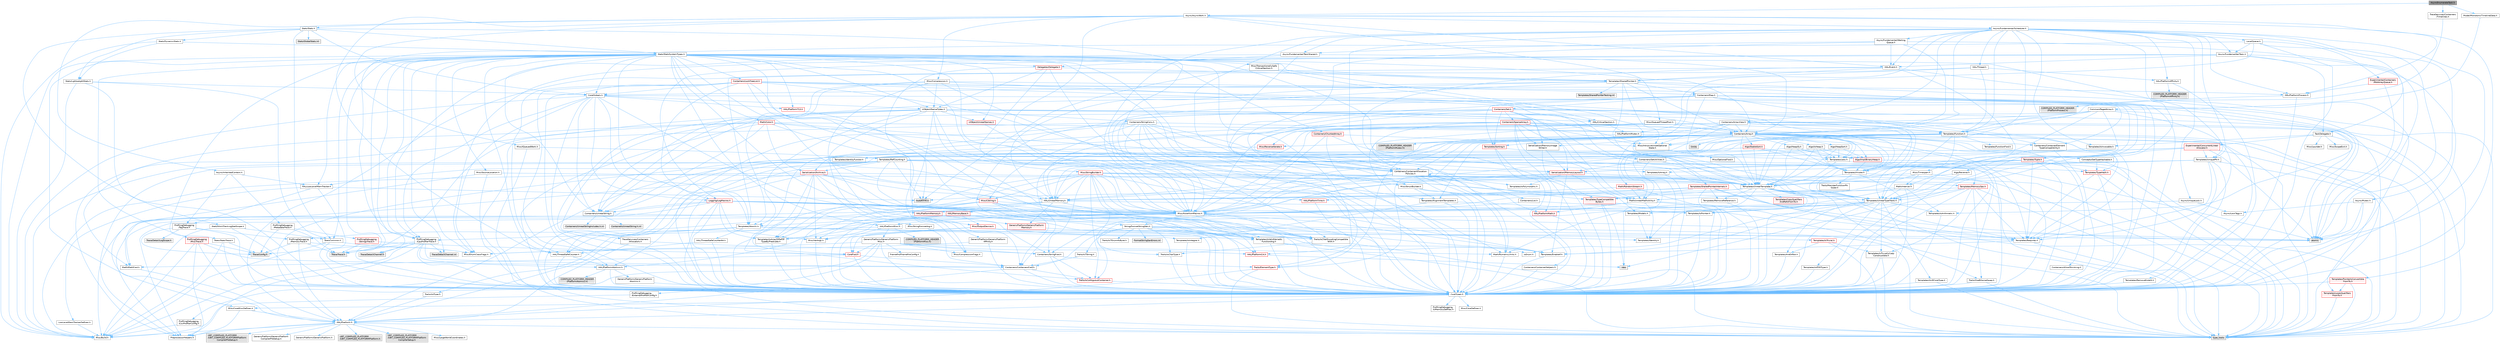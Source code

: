 digraph "AsyncEnumerateTask.h"
{
 // INTERACTIVE_SVG=YES
 // LATEX_PDF_SIZE
  bgcolor="transparent";
  edge [fontname=Helvetica,fontsize=10,labelfontname=Helvetica,labelfontsize=10];
  node [fontname=Helvetica,fontsize=10,shape=box,height=0.2,width=0.4];
  Node1 [id="Node000001",label="AsyncEnumerateTask.h",height=0.2,width=0.4,color="gray40", fillcolor="grey60", style="filled", fontcolor="black",tooltip=" "];
  Node1 -> Node2 [id="edge1_Node000001_Node000002",color="steelblue1",style="solid",tooltip=" "];
  Node2 [id="Node000002",label="Async/AsyncWork.h",height=0.2,width=0.4,color="grey40", fillcolor="white", style="filled",URL="$da/d9a/AsyncWork_8h.html",tooltip=" "];
  Node2 -> Node3 [id="edge2_Node000002_Node000003",color="steelblue1",style="solid",tooltip=" "];
  Node3 [id="Node000003",label="CoreTypes.h",height=0.2,width=0.4,color="grey40", fillcolor="white", style="filled",URL="$dc/dec/CoreTypes_8h.html",tooltip=" "];
  Node3 -> Node4 [id="edge3_Node000003_Node000004",color="steelblue1",style="solid",tooltip=" "];
  Node4 [id="Node000004",label="HAL/Platform.h",height=0.2,width=0.4,color="grey40", fillcolor="white", style="filled",URL="$d9/dd0/Platform_8h.html",tooltip=" "];
  Node4 -> Node5 [id="edge4_Node000004_Node000005",color="steelblue1",style="solid",tooltip=" "];
  Node5 [id="Node000005",label="Misc/Build.h",height=0.2,width=0.4,color="grey40", fillcolor="white", style="filled",URL="$d3/dbb/Build_8h.html",tooltip=" "];
  Node4 -> Node6 [id="edge5_Node000004_Node000006",color="steelblue1",style="solid",tooltip=" "];
  Node6 [id="Node000006",label="Misc/LargeWorldCoordinates.h",height=0.2,width=0.4,color="grey40", fillcolor="white", style="filled",URL="$d2/dcb/LargeWorldCoordinates_8h.html",tooltip=" "];
  Node4 -> Node7 [id="edge6_Node000004_Node000007",color="steelblue1",style="solid",tooltip=" "];
  Node7 [id="Node000007",label="type_traits",height=0.2,width=0.4,color="grey60", fillcolor="#E0E0E0", style="filled",tooltip=" "];
  Node4 -> Node8 [id="edge7_Node000004_Node000008",color="steelblue1",style="solid",tooltip=" "];
  Node8 [id="Node000008",label="PreprocessorHelpers.h",height=0.2,width=0.4,color="grey40", fillcolor="white", style="filled",URL="$db/ddb/PreprocessorHelpers_8h.html",tooltip=" "];
  Node4 -> Node9 [id="edge8_Node000004_Node000009",color="steelblue1",style="solid",tooltip=" "];
  Node9 [id="Node000009",label="UBT_COMPILED_PLATFORM\l/UBT_COMPILED_PLATFORMPlatform\lCompilerPreSetup.h",height=0.2,width=0.4,color="grey60", fillcolor="#E0E0E0", style="filled",tooltip=" "];
  Node4 -> Node10 [id="edge9_Node000004_Node000010",color="steelblue1",style="solid",tooltip=" "];
  Node10 [id="Node000010",label="GenericPlatform/GenericPlatform\lCompilerPreSetup.h",height=0.2,width=0.4,color="grey40", fillcolor="white", style="filled",URL="$d9/dc8/GenericPlatformCompilerPreSetup_8h.html",tooltip=" "];
  Node4 -> Node11 [id="edge10_Node000004_Node000011",color="steelblue1",style="solid",tooltip=" "];
  Node11 [id="Node000011",label="GenericPlatform/GenericPlatform.h",height=0.2,width=0.4,color="grey40", fillcolor="white", style="filled",URL="$d6/d84/GenericPlatform_8h.html",tooltip=" "];
  Node4 -> Node12 [id="edge11_Node000004_Node000012",color="steelblue1",style="solid",tooltip=" "];
  Node12 [id="Node000012",label="UBT_COMPILED_PLATFORM\l/UBT_COMPILED_PLATFORMPlatform.h",height=0.2,width=0.4,color="grey60", fillcolor="#E0E0E0", style="filled",tooltip=" "];
  Node4 -> Node13 [id="edge12_Node000004_Node000013",color="steelblue1",style="solid",tooltip=" "];
  Node13 [id="Node000013",label="UBT_COMPILED_PLATFORM\l/UBT_COMPILED_PLATFORMPlatform\lCompilerSetup.h",height=0.2,width=0.4,color="grey60", fillcolor="#E0E0E0", style="filled",tooltip=" "];
  Node3 -> Node14 [id="edge13_Node000003_Node000014",color="steelblue1",style="solid",tooltip=" "];
  Node14 [id="Node000014",label="ProfilingDebugging\l/UMemoryDefines.h",height=0.2,width=0.4,color="grey40", fillcolor="white", style="filled",URL="$d2/da2/UMemoryDefines_8h.html",tooltip=" "];
  Node3 -> Node15 [id="edge14_Node000003_Node000015",color="steelblue1",style="solid",tooltip=" "];
  Node15 [id="Node000015",label="Misc/CoreMiscDefines.h",height=0.2,width=0.4,color="grey40", fillcolor="white", style="filled",URL="$da/d38/CoreMiscDefines_8h.html",tooltip=" "];
  Node15 -> Node4 [id="edge15_Node000015_Node000004",color="steelblue1",style="solid",tooltip=" "];
  Node15 -> Node8 [id="edge16_Node000015_Node000008",color="steelblue1",style="solid",tooltip=" "];
  Node3 -> Node16 [id="edge17_Node000003_Node000016",color="steelblue1",style="solid",tooltip=" "];
  Node16 [id="Node000016",label="Misc/CoreDefines.h",height=0.2,width=0.4,color="grey40", fillcolor="white", style="filled",URL="$d3/dd2/CoreDefines_8h.html",tooltip=" "];
  Node2 -> Node17 [id="edge18_Node000002_Node000017",color="steelblue1",style="solid",tooltip=" "];
  Node17 [id="Node000017",label="Misc/AssertionMacros.h",height=0.2,width=0.4,color="grey40", fillcolor="white", style="filled",URL="$d0/dfa/AssertionMacros_8h.html",tooltip=" "];
  Node17 -> Node3 [id="edge19_Node000017_Node000003",color="steelblue1",style="solid",tooltip=" "];
  Node17 -> Node4 [id="edge20_Node000017_Node000004",color="steelblue1",style="solid",tooltip=" "];
  Node17 -> Node18 [id="edge21_Node000017_Node000018",color="steelblue1",style="solid",tooltip=" "];
  Node18 [id="Node000018",label="HAL/PlatformMisc.h",height=0.2,width=0.4,color="grey40", fillcolor="white", style="filled",URL="$d0/df5/PlatformMisc_8h.html",tooltip=" "];
  Node18 -> Node3 [id="edge22_Node000018_Node000003",color="steelblue1",style="solid",tooltip=" "];
  Node18 -> Node19 [id="edge23_Node000018_Node000019",color="steelblue1",style="solid",tooltip=" "];
  Node19 [id="Node000019",label="GenericPlatform/GenericPlatform\lMisc.h",height=0.2,width=0.4,color="grey40", fillcolor="white", style="filled",URL="$db/d9a/GenericPlatformMisc_8h.html",tooltip=" "];
  Node19 -> Node20 [id="edge24_Node000019_Node000020",color="steelblue1",style="solid",tooltip=" "];
  Node20 [id="Node000020",label="Containers/StringFwd.h",height=0.2,width=0.4,color="grey40", fillcolor="white", style="filled",URL="$df/d37/StringFwd_8h.html",tooltip=" "];
  Node20 -> Node3 [id="edge25_Node000020_Node000003",color="steelblue1",style="solid",tooltip=" "];
  Node20 -> Node21 [id="edge26_Node000020_Node000021",color="steelblue1",style="solid",tooltip=" "];
  Node21 [id="Node000021",label="Traits/ElementType.h",height=0.2,width=0.4,color="red", fillcolor="#FFF0F0", style="filled",URL="$d5/d4f/ElementType_8h.html",tooltip=" "];
  Node21 -> Node4 [id="edge27_Node000021_Node000004",color="steelblue1",style="solid",tooltip=" "];
  Node21 -> Node7 [id="edge28_Node000021_Node000007",color="steelblue1",style="solid",tooltip=" "];
  Node20 -> Node23 [id="edge29_Node000020_Node000023",color="steelblue1",style="solid",tooltip=" "];
  Node23 [id="Node000023",label="Traits/IsContiguousContainer.h",height=0.2,width=0.4,color="red", fillcolor="#FFF0F0", style="filled",URL="$d5/d3c/IsContiguousContainer_8h.html",tooltip=" "];
  Node23 -> Node3 [id="edge30_Node000023_Node000003",color="steelblue1",style="solid",tooltip=" "];
  Node19 -> Node25 [id="edge31_Node000019_Node000025",color="steelblue1",style="solid",tooltip=" "];
  Node25 [id="Node000025",label="CoreFwd.h",height=0.2,width=0.4,color="red", fillcolor="#FFF0F0", style="filled",URL="$d1/d1e/CoreFwd_8h.html",tooltip=" "];
  Node25 -> Node3 [id="edge32_Node000025_Node000003",color="steelblue1",style="solid",tooltip=" "];
  Node25 -> Node26 [id="edge33_Node000025_Node000026",color="steelblue1",style="solid",tooltip=" "];
  Node26 [id="Node000026",label="Containers/ContainersFwd.h",height=0.2,width=0.4,color="grey40", fillcolor="white", style="filled",URL="$d4/d0a/ContainersFwd_8h.html",tooltip=" "];
  Node26 -> Node4 [id="edge34_Node000026_Node000004",color="steelblue1",style="solid",tooltip=" "];
  Node26 -> Node3 [id="edge35_Node000026_Node000003",color="steelblue1",style="solid",tooltip=" "];
  Node26 -> Node23 [id="edge36_Node000026_Node000023",color="steelblue1",style="solid",tooltip=" "];
  Node25 -> Node27 [id="edge37_Node000025_Node000027",color="steelblue1",style="solid",tooltip=" "];
  Node27 [id="Node000027",label="Math/MathFwd.h",height=0.2,width=0.4,color="grey40", fillcolor="white", style="filled",URL="$d2/d10/MathFwd_8h.html",tooltip=" "];
  Node27 -> Node4 [id="edge38_Node000027_Node000004",color="steelblue1",style="solid",tooltip=" "];
  Node19 -> Node3 [id="edge39_Node000019_Node000003",color="steelblue1",style="solid",tooltip=" "];
  Node19 -> Node29 [id="edge40_Node000019_Node000029",color="steelblue1",style="solid",tooltip=" "];
  Node29 [id="Node000029",label="FramePro/FrameProConfig.h",height=0.2,width=0.4,color="grey40", fillcolor="white", style="filled",URL="$d7/d90/FrameProConfig_8h.html",tooltip=" "];
  Node19 -> Node30 [id="edge41_Node000019_Node000030",color="steelblue1",style="solid",tooltip=" "];
  Node30 [id="Node000030",label="HAL/PlatformCrt.h",height=0.2,width=0.4,color="red", fillcolor="#FFF0F0", style="filled",URL="$d8/d75/PlatformCrt_8h.html",tooltip=" "];
  Node30 -> Node31 [id="edge42_Node000030_Node000031",color="steelblue1",style="solid",tooltip=" "];
  Node31 [id="Node000031",label="new",height=0.2,width=0.4,color="grey60", fillcolor="#E0E0E0", style="filled",tooltip=" "];
  Node19 -> Node40 [id="edge43_Node000019_Node000040",color="steelblue1",style="solid",tooltip=" "];
  Node40 [id="Node000040",label="Math/NumericLimits.h",height=0.2,width=0.4,color="grey40", fillcolor="white", style="filled",URL="$df/d1b/NumericLimits_8h.html",tooltip=" "];
  Node40 -> Node3 [id="edge44_Node000040_Node000003",color="steelblue1",style="solid",tooltip=" "];
  Node19 -> Node41 [id="edge45_Node000019_Node000041",color="steelblue1",style="solid",tooltip=" "];
  Node41 [id="Node000041",label="Misc/CompressionFlags.h",height=0.2,width=0.4,color="grey40", fillcolor="white", style="filled",URL="$d9/d76/CompressionFlags_8h.html",tooltip=" "];
  Node19 -> Node42 [id="edge46_Node000019_Node000042",color="steelblue1",style="solid",tooltip=" "];
  Node42 [id="Node000042",label="Misc/EnumClassFlags.h",height=0.2,width=0.4,color="grey40", fillcolor="white", style="filled",URL="$d8/de7/EnumClassFlags_8h.html",tooltip=" "];
  Node19 -> Node43 [id="edge47_Node000019_Node000043",color="steelblue1",style="solid",tooltip=" "];
  Node43 [id="Node000043",label="ProfilingDebugging\l/CsvProfilerConfig.h",height=0.2,width=0.4,color="grey40", fillcolor="white", style="filled",URL="$d3/d88/CsvProfilerConfig_8h.html",tooltip=" "];
  Node43 -> Node5 [id="edge48_Node000043_Node000005",color="steelblue1",style="solid",tooltip=" "];
  Node19 -> Node44 [id="edge49_Node000019_Node000044",color="steelblue1",style="solid",tooltip=" "];
  Node44 [id="Node000044",label="ProfilingDebugging\l/ExternalProfilerConfig.h",height=0.2,width=0.4,color="grey40", fillcolor="white", style="filled",URL="$d3/dbb/ExternalProfilerConfig_8h.html",tooltip=" "];
  Node44 -> Node5 [id="edge50_Node000044_Node000005",color="steelblue1",style="solid",tooltip=" "];
  Node18 -> Node45 [id="edge51_Node000018_Node000045",color="steelblue1",style="solid",tooltip=" "];
  Node45 [id="Node000045",label="COMPILED_PLATFORM_HEADER\l(PlatformMisc.h)",height=0.2,width=0.4,color="grey60", fillcolor="#E0E0E0", style="filled",tooltip=" "];
  Node18 -> Node46 [id="edge52_Node000018_Node000046",color="steelblue1",style="solid",tooltip=" "];
  Node46 [id="Node000046",label="ProfilingDebugging\l/CpuProfilerTrace.h",height=0.2,width=0.4,color="grey40", fillcolor="white", style="filled",URL="$da/dcb/CpuProfilerTrace_8h.html",tooltip=" "];
  Node46 -> Node3 [id="edge53_Node000046_Node000003",color="steelblue1",style="solid",tooltip=" "];
  Node46 -> Node26 [id="edge54_Node000046_Node000026",color="steelblue1",style="solid",tooltip=" "];
  Node46 -> Node47 [id="edge55_Node000046_Node000047",color="steelblue1",style="solid",tooltip=" "];
  Node47 [id="Node000047",label="HAL/PlatformAtomics.h",height=0.2,width=0.4,color="grey40", fillcolor="white", style="filled",URL="$d3/d36/PlatformAtomics_8h.html",tooltip=" "];
  Node47 -> Node3 [id="edge56_Node000047_Node000003",color="steelblue1",style="solid",tooltip=" "];
  Node47 -> Node48 [id="edge57_Node000047_Node000048",color="steelblue1",style="solid",tooltip=" "];
  Node48 [id="Node000048",label="GenericPlatform/GenericPlatform\lAtomics.h",height=0.2,width=0.4,color="grey40", fillcolor="white", style="filled",URL="$da/d72/GenericPlatformAtomics_8h.html",tooltip=" "];
  Node48 -> Node3 [id="edge58_Node000048_Node000003",color="steelblue1",style="solid",tooltip=" "];
  Node47 -> Node49 [id="edge59_Node000047_Node000049",color="steelblue1",style="solid",tooltip=" "];
  Node49 [id="Node000049",label="COMPILED_PLATFORM_HEADER\l(PlatformAtomics.h)",height=0.2,width=0.4,color="grey60", fillcolor="#E0E0E0", style="filled",tooltip=" "];
  Node46 -> Node8 [id="edge60_Node000046_Node000008",color="steelblue1",style="solid",tooltip=" "];
  Node46 -> Node5 [id="edge61_Node000046_Node000005",color="steelblue1",style="solid",tooltip=" "];
  Node46 -> Node50 [id="edge62_Node000046_Node000050",color="steelblue1",style="solid",tooltip=" "];
  Node50 [id="Node000050",label="Trace/Config.h",height=0.2,width=0.4,color="grey60", fillcolor="#E0E0E0", style="filled",tooltip=" "];
  Node46 -> Node51 [id="edge63_Node000046_Node000051",color="steelblue1",style="solid",tooltip=" "];
  Node51 [id="Node000051",label="Trace/Detail/Channel.h",height=0.2,width=0.4,color="grey60", fillcolor="#E0E0E0", style="filled",tooltip=" "];
  Node46 -> Node52 [id="edge64_Node000046_Node000052",color="steelblue1",style="solid",tooltip=" "];
  Node52 [id="Node000052",label="Trace/Detail/Channel.inl",height=0.2,width=0.4,color="grey60", fillcolor="#E0E0E0", style="filled",tooltip=" "];
  Node46 -> Node53 [id="edge65_Node000046_Node000053",color="steelblue1",style="solid",tooltip=" "];
  Node53 [id="Node000053",label="Trace/Trace.h",height=0.2,width=0.4,color="grey60", fillcolor="#E0E0E0", style="filled",tooltip=" "];
  Node17 -> Node8 [id="edge66_Node000017_Node000008",color="steelblue1",style="solid",tooltip=" "];
  Node17 -> Node54 [id="edge67_Node000017_Node000054",color="steelblue1",style="solid",tooltip=" "];
  Node54 [id="Node000054",label="Templates/EnableIf.h",height=0.2,width=0.4,color="grey40", fillcolor="white", style="filled",URL="$d7/d60/EnableIf_8h.html",tooltip=" "];
  Node54 -> Node3 [id="edge68_Node000054_Node000003",color="steelblue1",style="solid",tooltip=" "];
  Node17 -> Node55 [id="edge69_Node000017_Node000055",color="steelblue1",style="solid",tooltip=" "];
  Node55 [id="Node000055",label="Templates/IsArrayOrRefOf\lTypeByPredicate.h",height=0.2,width=0.4,color="grey40", fillcolor="white", style="filled",URL="$d6/da1/IsArrayOrRefOfTypeByPredicate_8h.html",tooltip=" "];
  Node55 -> Node3 [id="edge70_Node000055_Node000003",color="steelblue1",style="solid",tooltip=" "];
  Node17 -> Node56 [id="edge71_Node000017_Node000056",color="steelblue1",style="solid",tooltip=" "];
  Node56 [id="Node000056",label="Templates/IsValidVariadic\lFunctionArg.h",height=0.2,width=0.4,color="grey40", fillcolor="white", style="filled",URL="$d0/dc8/IsValidVariadicFunctionArg_8h.html",tooltip=" "];
  Node56 -> Node3 [id="edge72_Node000056_Node000003",color="steelblue1",style="solid",tooltip=" "];
  Node56 -> Node57 [id="edge73_Node000056_Node000057",color="steelblue1",style="solid",tooltip=" "];
  Node57 [id="Node000057",label="IsEnum.h",height=0.2,width=0.4,color="grey40", fillcolor="white", style="filled",URL="$d4/de5/IsEnum_8h.html",tooltip=" "];
  Node56 -> Node7 [id="edge74_Node000056_Node000007",color="steelblue1",style="solid",tooltip=" "];
  Node17 -> Node58 [id="edge75_Node000017_Node000058",color="steelblue1",style="solid",tooltip=" "];
  Node58 [id="Node000058",label="Traits/IsCharEncodingCompatible\lWith.h",height=0.2,width=0.4,color="grey40", fillcolor="white", style="filled",URL="$df/dd1/IsCharEncodingCompatibleWith_8h.html",tooltip=" "];
  Node58 -> Node7 [id="edge76_Node000058_Node000007",color="steelblue1",style="solid",tooltip=" "];
  Node58 -> Node59 [id="edge77_Node000058_Node000059",color="steelblue1",style="solid",tooltip=" "];
  Node59 [id="Node000059",label="Traits/IsCharType.h",height=0.2,width=0.4,color="grey40", fillcolor="white", style="filled",URL="$db/d51/IsCharType_8h.html",tooltip=" "];
  Node59 -> Node3 [id="edge78_Node000059_Node000003",color="steelblue1",style="solid",tooltip=" "];
  Node17 -> Node60 [id="edge79_Node000017_Node000060",color="steelblue1",style="solid",tooltip=" "];
  Node60 [id="Node000060",label="Misc/VarArgs.h",height=0.2,width=0.4,color="grey40", fillcolor="white", style="filled",URL="$d5/d6f/VarArgs_8h.html",tooltip=" "];
  Node60 -> Node3 [id="edge80_Node000060_Node000003",color="steelblue1",style="solid",tooltip=" "];
  Node17 -> Node61 [id="edge81_Node000017_Node000061",color="steelblue1",style="solid",tooltip=" "];
  Node61 [id="Node000061",label="String/FormatStringSan.h",height=0.2,width=0.4,color="grey40", fillcolor="white", style="filled",URL="$d3/d8b/FormatStringSan_8h.html",tooltip=" "];
  Node61 -> Node7 [id="edge82_Node000061_Node000007",color="steelblue1",style="solid",tooltip=" "];
  Node61 -> Node3 [id="edge83_Node000061_Node000003",color="steelblue1",style="solid",tooltip=" "];
  Node61 -> Node62 [id="edge84_Node000061_Node000062",color="steelblue1",style="solid",tooltip=" "];
  Node62 [id="Node000062",label="Templates/Requires.h",height=0.2,width=0.4,color="grey40", fillcolor="white", style="filled",URL="$dc/d96/Requires_8h.html",tooltip=" "];
  Node62 -> Node54 [id="edge85_Node000062_Node000054",color="steelblue1",style="solid",tooltip=" "];
  Node62 -> Node7 [id="edge86_Node000062_Node000007",color="steelblue1",style="solid",tooltip=" "];
  Node61 -> Node63 [id="edge87_Node000061_Node000063",color="steelblue1",style="solid",tooltip=" "];
  Node63 [id="Node000063",label="Templates/Identity.h",height=0.2,width=0.4,color="grey40", fillcolor="white", style="filled",URL="$d0/dd5/Identity_8h.html",tooltip=" "];
  Node61 -> Node56 [id="edge88_Node000061_Node000056",color="steelblue1",style="solid",tooltip=" "];
  Node61 -> Node59 [id="edge89_Node000061_Node000059",color="steelblue1",style="solid",tooltip=" "];
  Node61 -> Node64 [id="edge90_Node000061_Node000064",color="steelblue1",style="solid",tooltip=" "];
  Node64 [id="Node000064",label="Traits/IsTEnumAsByte.h",height=0.2,width=0.4,color="grey40", fillcolor="white", style="filled",URL="$d1/de6/IsTEnumAsByte_8h.html",tooltip=" "];
  Node61 -> Node65 [id="edge91_Node000061_Node000065",color="steelblue1",style="solid",tooltip=" "];
  Node65 [id="Node000065",label="Traits/IsTString.h",height=0.2,width=0.4,color="grey40", fillcolor="white", style="filled",URL="$d0/df8/IsTString_8h.html",tooltip=" "];
  Node65 -> Node26 [id="edge92_Node000065_Node000026",color="steelblue1",style="solid",tooltip=" "];
  Node61 -> Node26 [id="edge93_Node000061_Node000026",color="steelblue1",style="solid",tooltip=" "];
  Node61 -> Node66 [id="edge94_Node000061_Node000066",color="steelblue1",style="solid",tooltip=" "];
  Node66 [id="Node000066",label="FormatStringSanErrors.inl",height=0.2,width=0.4,color="grey60", fillcolor="#E0E0E0", style="filled",tooltip=" "];
  Node17 -> Node67 [id="edge95_Node000017_Node000067",color="steelblue1",style="solid",tooltip=" "];
  Node67 [id="Node000067",label="atomic",height=0.2,width=0.4,color="grey60", fillcolor="#E0E0E0", style="filled",tooltip=" "];
  Node2 -> Node68 [id="edge96_Node000002_Node000068",color="steelblue1",style="solid",tooltip=" "];
  Node68 [id="Node000068",label="Misc/Compression.h",height=0.2,width=0.4,color="grey40", fillcolor="white", style="filled",URL="$db/d9c/Compression_8h.html",tooltip=" "];
  Node68 -> Node69 [id="edge97_Node000068_Node000069",color="steelblue1",style="solid",tooltip=" "];
  Node69 [id="Node000069",label="Containers/Map.h",height=0.2,width=0.4,color="grey40", fillcolor="white", style="filled",URL="$df/d79/Map_8h.html",tooltip=" "];
  Node69 -> Node3 [id="edge98_Node000069_Node000003",color="steelblue1",style="solid",tooltip=" "];
  Node69 -> Node70 [id="edge99_Node000069_Node000070",color="steelblue1",style="solid",tooltip=" "];
  Node70 [id="Node000070",label="Algo/Reverse.h",height=0.2,width=0.4,color="grey40", fillcolor="white", style="filled",URL="$d5/d93/Reverse_8h.html",tooltip=" "];
  Node70 -> Node3 [id="edge100_Node000070_Node000003",color="steelblue1",style="solid",tooltip=" "];
  Node70 -> Node71 [id="edge101_Node000070_Node000071",color="steelblue1",style="solid",tooltip=" "];
  Node71 [id="Node000071",label="Templates/UnrealTemplate.h",height=0.2,width=0.4,color="grey40", fillcolor="white", style="filled",URL="$d4/d24/UnrealTemplate_8h.html",tooltip=" "];
  Node71 -> Node3 [id="edge102_Node000071_Node000003",color="steelblue1",style="solid",tooltip=" "];
  Node71 -> Node72 [id="edge103_Node000071_Node000072",color="steelblue1",style="solid",tooltip=" "];
  Node72 [id="Node000072",label="Templates/IsPointer.h",height=0.2,width=0.4,color="grey40", fillcolor="white", style="filled",URL="$d7/d05/IsPointer_8h.html",tooltip=" "];
  Node72 -> Node3 [id="edge104_Node000072_Node000003",color="steelblue1",style="solid",tooltip=" "];
  Node71 -> Node73 [id="edge105_Node000071_Node000073",color="steelblue1",style="solid",tooltip=" "];
  Node73 [id="Node000073",label="HAL/UnrealMemory.h",height=0.2,width=0.4,color="grey40", fillcolor="white", style="filled",URL="$d9/d96/UnrealMemory_8h.html",tooltip=" "];
  Node73 -> Node3 [id="edge106_Node000073_Node000003",color="steelblue1",style="solid",tooltip=" "];
  Node73 -> Node74 [id="edge107_Node000073_Node000074",color="steelblue1",style="solid",tooltip=" "];
  Node74 [id="Node000074",label="GenericPlatform/GenericPlatform\lMemory.h",height=0.2,width=0.4,color="red", fillcolor="#FFF0F0", style="filled",URL="$dd/d22/GenericPlatformMemory_8h.html",tooltip=" "];
  Node74 -> Node25 [id="edge108_Node000074_Node000025",color="steelblue1",style="solid",tooltip=" "];
  Node74 -> Node3 [id="edge109_Node000074_Node000003",color="steelblue1",style="solid",tooltip=" "];
  Node73 -> Node77 [id="edge110_Node000073_Node000077",color="steelblue1",style="solid",tooltip=" "];
  Node77 [id="Node000077",label="HAL/MemoryBase.h",height=0.2,width=0.4,color="red", fillcolor="#FFF0F0", style="filled",URL="$d6/d9f/MemoryBase_8h.html",tooltip=" "];
  Node77 -> Node3 [id="edge111_Node000077_Node000003",color="steelblue1",style="solid",tooltip=" "];
  Node77 -> Node47 [id="edge112_Node000077_Node000047",color="steelblue1",style="solid",tooltip=" "];
  Node77 -> Node30 [id="edge113_Node000077_Node000030",color="steelblue1",style="solid",tooltip=" "];
  Node77 -> Node79 [id="edge114_Node000077_Node000079",color="steelblue1",style="solid",tooltip=" "];
  Node79 [id="Node000079",label="Misc/OutputDevice.h",height=0.2,width=0.4,color="red", fillcolor="#FFF0F0", style="filled",URL="$d7/d32/OutputDevice_8h.html",tooltip=" "];
  Node79 -> Node25 [id="edge115_Node000079_Node000025",color="steelblue1",style="solid",tooltip=" "];
  Node79 -> Node3 [id="edge116_Node000079_Node000003",color="steelblue1",style="solid",tooltip=" "];
  Node79 -> Node60 [id="edge117_Node000079_Node000060",color="steelblue1",style="solid",tooltip=" "];
  Node79 -> Node55 [id="edge118_Node000079_Node000055",color="steelblue1",style="solid",tooltip=" "];
  Node79 -> Node56 [id="edge119_Node000079_Node000056",color="steelblue1",style="solid",tooltip=" "];
  Node79 -> Node58 [id="edge120_Node000079_Node000058",color="steelblue1",style="solid",tooltip=" "];
  Node77 -> Node81 [id="edge121_Node000077_Node000081",color="steelblue1",style="solid",tooltip=" "];
  Node81 [id="Node000081",label="Templates/Atomic.h",height=0.2,width=0.4,color="grey40", fillcolor="white", style="filled",URL="$d3/d91/Atomic_8h.html",tooltip=" "];
  Node81 -> Node82 [id="edge122_Node000081_Node000082",color="steelblue1",style="solid",tooltip=" "];
  Node82 [id="Node000082",label="HAL/ThreadSafeCounter.h",height=0.2,width=0.4,color="grey40", fillcolor="white", style="filled",URL="$dc/dc9/ThreadSafeCounter_8h.html",tooltip=" "];
  Node82 -> Node3 [id="edge123_Node000082_Node000003",color="steelblue1",style="solid",tooltip=" "];
  Node82 -> Node47 [id="edge124_Node000082_Node000047",color="steelblue1",style="solid",tooltip=" "];
  Node81 -> Node83 [id="edge125_Node000081_Node000083",color="steelblue1",style="solid",tooltip=" "];
  Node83 [id="Node000083",label="HAL/ThreadSafeCounter64.h",height=0.2,width=0.4,color="grey40", fillcolor="white", style="filled",URL="$d0/d12/ThreadSafeCounter64_8h.html",tooltip=" "];
  Node83 -> Node3 [id="edge126_Node000083_Node000003",color="steelblue1",style="solid",tooltip=" "];
  Node83 -> Node82 [id="edge127_Node000083_Node000082",color="steelblue1",style="solid",tooltip=" "];
  Node81 -> Node84 [id="edge128_Node000081_Node000084",color="steelblue1",style="solid",tooltip=" "];
  Node84 [id="Node000084",label="Templates/IsIntegral.h",height=0.2,width=0.4,color="grey40", fillcolor="white", style="filled",URL="$da/d64/IsIntegral_8h.html",tooltip=" "];
  Node84 -> Node3 [id="edge129_Node000084_Node000003",color="steelblue1",style="solid",tooltip=" "];
  Node81 -> Node85 [id="edge130_Node000081_Node000085",color="steelblue1",style="solid",tooltip=" "];
  Node85 [id="Node000085",label="Templates/IsTrivial.h",height=0.2,width=0.4,color="red", fillcolor="#FFF0F0", style="filled",URL="$da/d4c/IsTrivial_8h.html",tooltip=" "];
  Node85 -> Node86 [id="edge131_Node000085_Node000086",color="steelblue1",style="solid",tooltip=" "];
  Node86 [id="Node000086",label="Templates/AndOrNot.h",height=0.2,width=0.4,color="grey40", fillcolor="white", style="filled",URL="$db/d0a/AndOrNot_8h.html",tooltip=" "];
  Node86 -> Node3 [id="edge132_Node000086_Node000003",color="steelblue1",style="solid",tooltip=" "];
  Node85 -> Node87 [id="edge133_Node000085_Node000087",color="steelblue1",style="solid",tooltip=" "];
  Node87 [id="Node000087",label="Templates/IsTriviallyCopy\lConstructible.h",height=0.2,width=0.4,color="grey40", fillcolor="white", style="filled",URL="$d3/d78/IsTriviallyCopyConstructible_8h.html",tooltip=" "];
  Node87 -> Node3 [id="edge134_Node000087_Node000003",color="steelblue1",style="solid",tooltip=" "];
  Node87 -> Node7 [id="edge135_Node000087_Node000007",color="steelblue1",style="solid",tooltip=" "];
  Node85 -> Node7 [id="edge136_Node000085_Node000007",color="steelblue1",style="solid",tooltip=" "];
  Node81 -> Node89 [id="edge137_Node000081_Node000089",color="steelblue1",style="solid",tooltip=" "];
  Node89 [id="Node000089",label="Traits/IntType.h",height=0.2,width=0.4,color="grey40", fillcolor="white", style="filled",URL="$d7/deb/IntType_8h.html",tooltip=" "];
  Node89 -> Node4 [id="edge138_Node000089_Node000004",color="steelblue1",style="solid",tooltip=" "];
  Node81 -> Node67 [id="edge139_Node000081_Node000067",color="steelblue1",style="solid",tooltip=" "];
  Node73 -> Node90 [id="edge140_Node000073_Node000090",color="steelblue1",style="solid",tooltip=" "];
  Node90 [id="Node000090",label="HAL/PlatformMemory.h",height=0.2,width=0.4,color="red", fillcolor="#FFF0F0", style="filled",URL="$de/d68/PlatformMemory_8h.html",tooltip=" "];
  Node90 -> Node3 [id="edge141_Node000090_Node000003",color="steelblue1",style="solid",tooltip=" "];
  Node90 -> Node74 [id="edge142_Node000090_Node000074",color="steelblue1",style="solid",tooltip=" "];
  Node73 -> Node92 [id="edge143_Node000073_Node000092",color="steelblue1",style="solid",tooltip=" "];
  Node92 [id="Node000092",label="ProfilingDebugging\l/MemoryTrace.h",height=0.2,width=0.4,color="grey40", fillcolor="white", style="filled",URL="$da/dd7/MemoryTrace_8h.html",tooltip=" "];
  Node92 -> Node4 [id="edge144_Node000092_Node000004",color="steelblue1",style="solid",tooltip=" "];
  Node92 -> Node42 [id="edge145_Node000092_Node000042",color="steelblue1",style="solid",tooltip=" "];
  Node92 -> Node50 [id="edge146_Node000092_Node000050",color="steelblue1",style="solid",tooltip=" "];
  Node92 -> Node53 [id="edge147_Node000092_Node000053",color="steelblue1",style="solid",tooltip=" "];
  Node73 -> Node72 [id="edge148_Node000073_Node000072",color="steelblue1",style="solid",tooltip=" "];
  Node71 -> Node93 [id="edge149_Node000071_Node000093",color="steelblue1",style="solid",tooltip=" "];
  Node93 [id="Node000093",label="Templates/CopyQualifiers\lAndRefsFromTo.h",height=0.2,width=0.4,color="red", fillcolor="#FFF0F0", style="filled",URL="$d3/db3/CopyQualifiersAndRefsFromTo_8h.html",tooltip=" "];
  Node71 -> Node95 [id="edge150_Node000071_Node000095",color="steelblue1",style="solid",tooltip=" "];
  Node95 [id="Node000095",label="Templates/UnrealTypeTraits.h",height=0.2,width=0.4,color="grey40", fillcolor="white", style="filled",URL="$d2/d2d/UnrealTypeTraits_8h.html",tooltip=" "];
  Node95 -> Node3 [id="edge151_Node000095_Node000003",color="steelblue1",style="solid",tooltip=" "];
  Node95 -> Node72 [id="edge152_Node000095_Node000072",color="steelblue1",style="solid",tooltip=" "];
  Node95 -> Node17 [id="edge153_Node000095_Node000017",color="steelblue1",style="solid",tooltip=" "];
  Node95 -> Node86 [id="edge154_Node000095_Node000086",color="steelblue1",style="solid",tooltip=" "];
  Node95 -> Node54 [id="edge155_Node000095_Node000054",color="steelblue1",style="solid",tooltip=" "];
  Node95 -> Node96 [id="edge156_Node000095_Node000096",color="steelblue1",style="solid",tooltip=" "];
  Node96 [id="Node000096",label="Templates/IsArithmetic.h",height=0.2,width=0.4,color="grey40", fillcolor="white", style="filled",URL="$d2/d5d/IsArithmetic_8h.html",tooltip=" "];
  Node96 -> Node3 [id="edge157_Node000096_Node000003",color="steelblue1",style="solid",tooltip=" "];
  Node95 -> Node57 [id="edge158_Node000095_Node000057",color="steelblue1",style="solid",tooltip=" "];
  Node95 -> Node97 [id="edge159_Node000095_Node000097",color="steelblue1",style="solid",tooltip=" "];
  Node97 [id="Node000097",label="Templates/Models.h",height=0.2,width=0.4,color="grey40", fillcolor="white", style="filled",URL="$d3/d0c/Models_8h.html",tooltip=" "];
  Node97 -> Node63 [id="edge160_Node000097_Node000063",color="steelblue1",style="solid",tooltip=" "];
  Node95 -> Node98 [id="edge161_Node000095_Node000098",color="steelblue1",style="solid",tooltip=" "];
  Node98 [id="Node000098",label="Templates/IsPODType.h",height=0.2,width=0.4,color="grey40", fillcolor="white", style="filled",URL="$d7/db1/IsPODType_8h.html",tooltip=" "];
  Node98 -> Node3 [id="edge162_Node000098_Node000003",color="steelblue1",style="solid",tooltip=" "];
  Node95 -> Node99 [id="edge163_Node000095_Node000099",color="steelblue1",style="solid",tooltip=" "];
  Node99 [id="Node000099",label="Templates/IsUECoreType.h",height=0.2,width=0.4,color="grey40", fillcolor="white", style="filled",URL="$d1/db8/IsUECoreType_8h.html",tooltip=" "];
  Node99 -> Node3 [id="edge164_Node000099_Node000003",color="steelblue1",style="solid",tooltip=" "];
  Node99 -> Node7 [id="edge165_Node000099_Node000007",color="steelblue1",style="solid",tooltip=" "];
  Node95 -> Node87 [id="edge166_Node000095_Node000087",color="steelblue1",style="solid",tooltip=" "];
  Node71 -> Node100 [id="edge167_Node000071_Node000100",color="steelblue1",style="solid",tooltip=" "];
  Node100 [id="Node000100",label="Templates/RemoveReference.h",height=0.2,width=0.4,color="grey40", fillcolor="white", style="filled",URL="$da/dbe/RemoveReference_8h.html",tooltip=" "];
  Node100 -> Node3 [id="edge168_Node000100_Node000003",color="steelblue1",style="solid",tooltip=" "];
  Node71 -> Node62 [id="edge169_Node000071_Node000062",color="steelblue1",style="solid",tooltip=" "];
  Node71 -> Node101 [id="edge170_Node000071_Node000101",color="steelblue1",style="solid",tooltip=" "];
  Node101 [id="Node000101",label="Templates/TypeCompatible\lBytes.h",height=0.2,width=0.4,color="red", fillcolor="#FFF0F0", style="filled",URL="$df/d0a/TypeCompatibleBytes_8h.html",tooltip=" "];
  Node101 -> Node3 [id="edge171_Node000101_Node000003",color="steelblue1",style="solid",tooltip=" "];
  Node101 -> Node31 [id="edge172_Node000101_Node000031",color="steelblue1",style="solid",tooltip=" "];
  Node101 -> Node7 [id="edge173_Node000101_Node000007",color="steelblue1",style="solid",tooltip=" "];
  Node71 -> Node63 [id="edge174_Node000071_Node000063",color="steelblue1",style="solid",tooltip=" "];
  Node71 -> Node23 [id="edge175_Node000071_Node000023",color="steelblue1",style="solid",tooltip=" "];
  Node71 -> Node102 [id="edge176_Node000071_Node000102",color="steelblue1",style="solid",tooltip=" "];
  Node102 [id="Node000102",label="Traits/UseBitwiseSwap.h",height=0.2,width=0.4,color="grey40", fillcolor="white", style="filled",URL="$db/df3/UseBitwiseSwap_8h.html",tooltip=" "];
  Node102 -> Node3 [id="edge177_Node000102_Node000003",color="steelblue1",style="solid",tooltip=" "];
  Node102 -> Node7 [id="edge178_Node000102_Node000007",color="steelblue1",style="solid",tooltip=" "];
  Node71 -> Node7 [id="edge179_Node000071_Node000007",color="steelblue1",style="solid",tooltip=" "];
  Node69 -> Node103 [id="edge180_Node000069_Node000103",color="steelblue1",style="solid",tooltip=" "];
  Node103 [id="Node000103",label="Containers/ContainerElement\lTypeCompatibility.h",height=0.2,width=0.4,color="grey40", fillcolor="white", style="filled",URL="$df/ddf/ContainerElementTypeCompatibility_8h.html",tooltip=" "];
  Node103 -> Node3 [id="edge181_Node000103_Node000003",color="steelblue1",style="solid",tooltip=" "];
  Node103 -> Node95 [id="edge182_Node000103_Node000095",color="steelblue1",style="solid",tooltip=" "];
  Node69 -> Node104 [id="edge183_Node000069_Node000104",color="steelblue1",style="solid",tooltip=" "];
  Node104 [id="Node000104",label="Containers/Set.h",height=0.2,width=0.4,color="red", fillcolor="#FFF0F0", style="filled",URL="$d4/d45/Set_8h.html",tooltip=" "];
  Node104 -> Node105 [id="edge184_Node000104_Node000105",color="steelblue1",style="solid",tooltip=" "];
  Node105 [id="Node000105",label="Containers/ContainerAllocation\lPolicies.h",height=0.2,width=0.4,color="grey40", fillcolor="white", style="filled",URL="$d7/dff/ContainerAllocationPolicies_8h.html",tooltip=" "];
  Node105 -> Node3 [id="edge185_Node000105_Node000003",color="steelblue1",style="solid",tooltip=" "];
  Node105 -> Node106 [id="edge186_Node000105_Node000106",color="steelblue1",style="solid",tooltip=" "];
  Node106 [id="Node000106",label="Containers/ContainerHelpers.h",height=0.2,width=0.4,color="grey40", fillcolor="white", style="filled",URL="$d7/d33/ContainerHelpers_8h.html",tooltip=" "];
  Node106 -> Node3 [id="edge187_Node000106_Node000003",color="steelblue1",style="solid",tooltip=" "];
  Node105 -> Node105 [id="edge188_Node000105_Node000105",color="steelblue1",style="solid",tooltip=" "];
  Node105 -> Node107 [id="edge189_Node000105_Node000107",color="steelblue1",style="solid",tooltip=" "];
  Node107 [id="Node000107",label="HAL/PlatformMath.h",height=0.2,width=0.4,color="red", fillcolor="#FFF0F0", style="filled",URL="$dc/d53/PlatformMath_8h.html",tooltip=" "];
  Node107 -> Node3 [id="edge190_Node000107_Node000003",color="steelblue1",style="solid",tooltip=" "];
  Node105 -> Node73 [id="edge191_Node000105_Node000073",color="steelblue1",style="solid",tooltip=" "];
  Node105 -> Node40 [id="edge192_Node000105_Node000040",color="steelblue1",style="solid",tooltip=" "];
  Node105 -> Node17 [id="edge193_Node000105_Node000017",color="steelblue1",style="solid",tooltip=" "];
  Node105 -> Node115 [id="edge194_Node000105_Node000115",color="steelblue1",style="solid",tooltip=" "];
  Node115 [id="Node000115",label="Templates/IsPolymorphic.h",height=0.2,width=0.4,color="grey40", fillcolor="white", style="filled",URL="$dc/d20/IsPolymorphic_8h.html",tooltip=" "];
  Node105 -> Node116 [id="edge195_Node000105_Node000116",color="steelblue1",style="solid",tooltip=" "];
  Node116 [id="Node000116",label="Templates/MemoryOps.h",height=0.2,width=0.4,color="red", fillcolor="#FFF0F0", style="filled",URL="$db/dea/MemoryOps_8h.html",tooltip=" "];
  Node116 -> Node3 [id="edge196_Node000116_Node000003",color="steelblue1",style="solid",tooltip=" "];
  Node116 -> Node73 [id="edge197_Node000116_Node000073",color="steelblue1",style="solid",tooltip=" "];
  Node116 -> Node87 [id="edge198_Node000116_Node000087",color="steelblue1",style="solid",tooltip=" "];
  Node116 -> Node62 [id="edge199_Node000116_Node000062",color="steelblue1",style="solid",tooltip=" "];
  Node116 -> Node95 [id="edge200_Node000116_Node000095",color="steelblue1",style="solid",tooltip=" "];
  Node116 -> Node102 [id="edge201_Node000116_Node000102",color="steelblue1",style="solid",tooltip=" "];
  Node116 -> Node31 [id="edge202_Node000116_Node000031",color="steelblue1",style="solid",tooltip=" "];
  Node116 -> Node7 [id="edge203_Node000116_Node000007",color="steelblue1",style="solid",tooltip=" "];
  Node105 -> Node101 [id="edge204_Node000105_Node000101",color="steelblue1",style="solid",tooltip=" "];
  Node105 -> Node7 [id="edge205_Node000105_Node000007",color="steelblue1",style="solid",tooltip=" "];
  Node104 -> Node103 [id="edge206_Node000104_Node000103",color="steelblue1",style="solid",tooltip=" "];
  Node104 -> Node117 [id="edge207_Node000104_Node000117",color="steelblue1",style="solid",tooltip=" "];
  Node117 [id="Node000117",label="Containers/SetUtilities.h",height=0.2,width=0.4,color="grey40", fillcolor="white", style="filled",URL="$dc/de5/SetUtilities_8h.html",tooltip=" "];
  Node117 -> Node3 [id="edge208_Node000117_Node000003",color="steelblue1",style="solid",tooltip=" "];
  Node117 -> Node118 [id="edge209_Node000117_Node000118",color="steelblue1",style="solid",tooltip=" "];
  Node118 [id="Node000118",label="Serialization/MemoryLayout.h",height=0.2,width=0.4,color="red", fillcolor="#FFF0F0", style="filled",URL="$d7/d66/MemoryLayout_8h.html",tooltip=" "];
  Node118 -> Node20 [id="edge210_Node000118_Node000020",color="steelblue1",style="solid",tooltip=" "];
  Node118 -> Node73 [id="edge211_Node000118_Node000073",color="steelblue1",style="solid",tooltip=" "];
  Node118 -> Node54 [id="edge212_Node000118_Node000054",color="steelblue1",style="solid",tooltip=" "];
  Node118 -> Node115 [id="edge213_Node000118_Node000115",color="steelblue1",style="solid",tooltip=" "];
  Node118 -> Node97 [id="edge214_Node000118_Node000097",color="steelblue1",style="solid",tooltip=" "];
  Node118 -> Node71 [id="edge215_Node000118_Node000071",color="steelblue1",style="solid",tooltip=" "];
  Node117 -> Node116 [id="edge216_Node000117_Node000116",color="steelblue1",style="solid",tooltip=" "];
  Node117 -> Node95 [id="edge217_Node000117_Node000095",color="steelblue1",style="solid",tooltip=" "];
  Node104 -> Node131 [id="edge218_Node000104_Node000131",color="steelblue1",style="solid",tooltip=" "];
  Node131 [id="Node000131",label="Containers/SparseArray.h",height=0.2,width=0.4,color="red", fillcolor="#FFF0F0", style="filled",URL="$d5/dbf/SparseArray_8h.html",tooltip=" "];
  Node131 -> Node3 [id="edge219_Node000131_Node000003",color="steelblue1",style="solid",tooltip=" "];
  Node131 -> Node17 [id="edge220_Node000131_Node000017",color="steelblue1",style="solid",tooltip=" "];
  Node131 -> Node73 [id="edge221_Node000131_Node000073",color="steelblue1",style="solid",tooltip=" "];
  Node131 -> Node95 [id="edge222_Node000131_Node000095",color="steelblue1",style="solid",tooltip=" "];
  Node131 -> Node71 [id="edge223_Node000131_Node000071",color="steelblue1",style="solid",tooltip=" "];
  Node131 -> Node105 [id="edge224_Node000131_Node000105",color="steelblue1",style="solid",tooltip=" "];
  Node131 -> Node132 [id="edge225_Node000131_Node000132",color="steelblue1",style="solid",tooltip=" "];
  Node132 [id="Node000132",label="Templates/Less.h",height=0.2,width=0.4,color="grey40", fillcolor="white", style="filled",URL="$de/dc8/Less_8h.html",tooltip=" "];
  Node132 -> Node3 [id="edge226_Node000132_Node000003",color="steelblue1",style="solid",tooltip=" "];
  Node132 -> Node71 [id="edge227_Node000132_Node000071",color="steelblue1",style="solid",tooltip=" "];
  Node131 -> Node133 [id="edge228_Node000131_Node000133",color="steelblue1",style="solid",tooltip=" "];
  Node133 [id="Node000133",label="Containers/Array.h",height=0.2,width=0.4,color="grey40", fillcolor="white", style="filled",URL="$df/dd0/Array_8h.html",tooltip=" "];
  Node133 -> Node3 [id="edge229_Node000133_Node000003",color="steelblue1",style="solid",tooltip=" "];
  Node133 -> Node17 [id="edge230_Node000133_Node000017",color="steelblue1",style="solid",tooltip=" "];
  Node133 -> Node134 [id="edge231_Node000133_Node000134",color="steelblue1",style="solid",tooltip=" "];
  Node134 [id="Node000134",label="Misc/IntrusiveUnsetOptional\lState.h",height=0.2,width=0.4,color="grey40", fillcolor="white", style="filled",URL="$d2/d0a/IntrusiveUnsetOptionalState_8h.html",tooltip=" "];
  Node134 -> Node135 [id="edge232_Node000134_Node000135",color="steelblue1",style="solid",tooltip=" "];
  Node135 [id="Node000135",label="Misc/OptionalFwd.h",height=0.2,width=0.4,color="grey40", fillcolor="white", style="filled",URL="$dc/d50/OptionalFwd_8h.html",tooltip=" "];
  Node133 -> Node136 [id="edge233_Node000133_Node000136",color="steelblue1",style="solid",tooltip=" "];
  Node136 [id="Node000136",label="Misc/ReverseIterate.h",height=0.2,width=0.4,color="red", fillcolor="#FFF0F0", style="filled",URL="$db/de3/ReverseIterate_8h.html",tooltip=" "];
  Node136 -> Node4 [id="edge234_Node000136_Node000004",color="steelblue1",style="solid",tooltip=" "];
  Node133 -> Node73 [id="edge235_Node000133_Node000073",color="steelblue1",style="solid",tooltip=" "];
  Node133 -> Node95 [id="edge236_Node000133_Node000095",color="steelblue1",style="solid",tooltip=" "];
  Node133 -> Node71 [id="edge237_Node000133_Node000071",color="steelblue1",style="solid",tooltip=" "];
  Node133 -> Node138 [id="edge238_Node000133_Node000138",color="steelblue1",style="solid",tooltip=" "];
  Node138 [id="Node000138",label="Containers/AllowShrinking.h",height=0.2,width=0.4,color="grey40", fillcolor="white", style="filled",URL="$d7/d1a/AllowShrinking_8h.html",tooltip=" "];
  Node138 -> Node3 [id="edge239_Node000138_Node000003",color="steelblue1",style="solid",tooltip=" "];
  Node133 -> Node105 [id="edge240_Node000133_Node000105",color="steelblue1",style="solid",tooltip=" "];
  Node133 -> Node103 [id="edge241_Node000133_Node000103",color="steelblue1",style="solid",tooltip=" "];
  Node133 -> Node139 [id="edge242_Node000133_Node000139",color="steelblue1",style="solid",tooltip=" "];
  Node139 [id="Node000139",label="Serialization/Archive.h",height=0.2,width=0.4,color="red", fillcolor="#FFF0F0", style="filled",URL="$d7/d3b/Archive_8h.html",tooltip=" "];
  Node139 -> Node25 [id="edge243_Node000139_Node000025",color="steelblue1",style="solid",tooltip=" "];
  Node139 -> Node3 [id="edge244_Node000139_Node000003",color="steelblue1",style="solid",tooltip=" "];
  Node139 -> Node27 [id="edge245_Node000139_Node000027",color="steelblue1",style="solid",tooltip=" "];
  Node139 -> Node17 [id="edge246_Node000139_Node000017",color="steelblue1",style="solid",tooltip=" "];
  Node139 -> Node5 [id="edge247_Node000139_Node000005",color="steelblue1",style="solid",tooltip=" "];
  Node139 -> Node41 [id="edge248_Node000139_Node000041",color="steelblue1",style="solid",tooltip=" "];
  Node139 -> Node60 [id="edge249_Node000139_Node000060",color="steelblue1",style="solid",tooltip=" "];
  Node139 -> Node54 [id="edge250_Node000139_Node000054",color="steelblue1",style="solid",tooltip=" "];
  Node139 -> Node55 [id="edge251_Node000139_Node000055",color="steelblue1",style="solid",tooltip=" "];
  Node139 -> Node56 [id="edge252_Node000139_Node000056",color="steelblue1",style="solid",tooltip=" "];
  Node139 -> Node71 [id="edge253_Node000139_Node000071",color="steelblue1",style="solid",tooltip=" "];
  Node139 -> Node58 [id="edge254_Node000139_Node000058",color="steelblue1",style="solid",tooltip=" "];
  Node133 -> Node149 [id="edge255_Node000133_Node000149",color="steelblue1",style="solid",tooltip=" "];
  Node149 [id="Node000149",label="Serialization/MemoryImage\lWriter.h",height=0.2,width=0.4,color="grey40", fillcolor="white", style="filled",URL="$d0/d08/MemoryImageWriter_8h.html",tooltip=" "];
  Node149 -> Node3 [id="edge256_Node000149_Node000003",color="steelblue1",style="solid",tooltip=" "];
  Node149 -> Node118 [id="edge257_Node000149_Node000118",color="steelblue1",style="solid",tooltip=" "];
  Node133 -> Node150 [id="edge258_Node000133_Node000150",color="steelblue1",style="solid",tooltip=" "];
  Node150 [id="Node000150",label="Algo/Heapify.h",height=0.2,width=0.4,color="grey40", fillcolor="white", style="filled",URL="$d0/d2a/Heapify_8h.html",tooltip=" "];
  Node150 -> Node151 [id="edge259_Node000150_Node000151",color="steelblue1",style="solid",tooltip=" "];
  Node151 [id="Node000151",label="Algo/Impl/BinaryHeap.h",height=0.2,width=0.4,color="red", fillcolor="#FFF0F0", style="filled",URL="$d7/da3/Algo_2Impl_2BinaryHeap_8h.html",tooltip=" "];
  Node151 -> Node152 [id="edge260_Node000151_Node000152",color="steelblue1",style="solid",tooltip=" "];
  Node152 [id="Node000152",label="Templates/Invoke.h",height=0.2,width=0.4,color="grey40", fillcolor="white", style="filled",URL="$d7/deb/Invoke_8h.html",tooltip=" "];
  Node152 -> Node3 [id="edge261_Node000152_Node000003",color="steelblue1",style="solid",tooltip=" "];
  Node152 -> Node153 [id="edge262_Node000152_Node000153",color="steelblue1",style="solid",tooltip=" "];
  Node153 [id="Node000153",label="Traits/MemberFunctionPtr\lOuter.h",height=0.2,width=0.4,color="grey40", fillcolor="white", style="filled",URL="$db/da7/MemberFunctionPtrOuter_8h.html",tooltip=" "];
  Node152 -> Node71 [id="edge263_Node000152_Node000071",color="steelblue1",style="solid",tooltip=" "];
  Node152 -> Node7 [id="edge264_Node000152_Node000007",color="steelblue1",style="solid",tooltip=" "];
  Node151 -> Node7 [id="edge265_Node000151_Node000007",color="steelblue1",style="solid",tooltip=" "];
  Node150 -> Node156 [id="edge266_Node000150_Node000156",color="steelblue1",style="solid",tooltip=" "];
  Node156 [id="Node000156",label="Templates/IdentityFunctor.h",height=0.2,width=0.4,color="grey40", fillcolor="white", style="filled",URL="$d7/d2e/IdentityFunctor_8h.html",tooltip=" "];
  Node156 -> Node4 [id="edge267_Node000156_Node000004",color="steelblue1",style="solid",tooltip=" "];
  Node150 -> Node152 [id="edge268_Node000150_Node000152",color="steelblue1",style="solid",tooltip=" "];
  Node150 -> Node132 [id="edge269_Node000150_Node000132",color="steelblue1",style="solid",tooltip=" "];
  Node150 -> Node71 [id="edge270_Node000150_Node000071",color="steelblue1",style="solid",tooltip=" "];
  Node133 -> Node157 [id="edge271_Node000133_Node000157",color="steelblue1",style="solid",tooltip=" "];
  Node157 [id="Node000157",label="Algo/HeapSort.h",height=0.2,width=0.4,color="grey40", fillcolor="white", style="filled",URL="$d3/d92/HeapSort_8h.html",tooltip=" "];
  Node157 -> Node151 [id="edge272_Node000157_Node000151",color="steelblue1",style="solid",tooltip=" "];
  Node157 -> Node156 [id="edge273_Node000157_Node000156",color="steelblue1",style="solid",tooltip=" "];
  Node157 -> Node132 [id="edge274_Node000157_Node000132",color="steelblue1",style="solid",tooltip=" "];
  Node157 -> Node71 [id="edge275_Node000157_Node000071",color="steelblue1",style="solid",tooltip=" "];
  Node133 -> Node158 [id="edge276_Node000133_Node000158",color="steelblue1",style="solid",tooltip=" "];
  Node158 [id="Node000158",label="Algo/IsHeap.h",height=0.2,width=0.4,color="grey40", fillcolor="white", style="filled",URL="$de/d32/IsHeap_8h.html",tooltip=" "];
  Node158 -> Node151 [id="edge277_Node000158_Node000151",color="steelblue1",style="solid",tooltip=" "];
  Node158 -> Node156 [id="edge278_Node000158_Node000156",color="steelblue1",style="solid",tooltip=" "];
  Node158 -> Node152 [id="edge279_Node000158_Node000152",color="steelblue1",style="solid",tooltip=" "];
  Node158 -> Node132 [id="edge280_Node000158_Node000132",color="steelblue1",style="solid",tooltip=" "];
  Node158 -> Node71 [id="edge281_Node000158_Node000071",color="steelblue1",style="solid",tooltip=" "];
  Node133 -> Node151 [id="edge282_Node000133_Node000151",color="steelblue1",style="solid",tooltip=" "];
  Node133 -> Node159 [id="edge283_Node000133_Node000159",color="steelblue1",style="solid",tooltip=" "];
  Node159 [id="Node000159",label="Algo/StableSort.h",height=0.2,width=0.4,color="red", fillcolor="#FFF0F0", style="filled",URL="$d7/d3c/StableSort_8h.html",tooltip=" "];
  Node159 -> Node156 [id="edge284_Node000159_Node000156",color="steelblue1",style="solid",tooltip=" "];
  Node159 -> Node152 [id="edge285_Node000159_Node000152",color="steelblue1",style="solid",tooltip=" "];
  Node159 -> Node132 [id="edge286_Node000159_Node000132",color="steelblue1",style="solid",tooltip=" "];
  Node159 -> Node71 [id="edge287_Node000159_Node000071",color="steelblue1",style="solid",tooltip=" "];
  Node133 -> Node162 [id="edge288_Node000133_Node000162",color="steelblue1",style="solid",tooltip=" "];
  Node162 [id="Node000162",label="Concepts/GetTypeHashable.h",height=0.2,width=0.4,color="grey40", fillcolor="white", style="filled",URL="$d3/da2/GetTypeHashable_8h.html",tooltip=" "];
  Node162 -> Node3 [id="edge289_Node000162_Node000003",color="steelblue1",style="solid",tooltip=" "];
  Node162 -> Node122 [id="edge290_Node000162_Node000122",color="steelblue1",style="solid",tooltip=" "];
  Node122 [id="Node000122",label="Templates/TypeHash.h",height=0.2,width=0.4,color="red", fillcolor="#FFF0F0", style="filled",URL="$d1/d62/TypeHash_8h.html",tooltip=" "];
  Node122 -> Node3 [id="edge291_Node000122_Node000003",color="steelblue1",style="solid",tooltip=" "];
  Node122 -> Node62 [id="edge292_Node000122_Node000062",color="steelblue1",style="solid",tooltip=" "];
  Node122 -> Node7 [id="edge293_Node000122_Node000007",color="steelblue1",style="solid",tooltip=" "];
  Node133 -> Node156 [id="edge294_Node000133_Node000156",color="steelblue1",style="solid",tooltip=" "];
  Node133 -> Node152 [id="edge295_Node000133_Node000152",color="steelblue1",style="solid",tooltip=" "];
  Node133 -> Node132 [id="edge296_Node000133_Node000132",color="steelblue1",style="solid",tooltip=" "];
  Node133 -> Node163 [id="edge297_Node000133_Node000163",color="steelblue1",style="solid",tooltip=" "];
  Node163 [id="Node000163",label="Templates/LosesQualifiers\lFromTo.h",height=0.2,width=0.4,color="red", fillcolor="#FFF0F0", style="filled",URL="$d2/db3/LosesQualifiersFromTo_8h.html",tooltip=" "];
  Node163 -> Node7 [id="edge298_Node000163_Node000007",color="steelblue1",style="solid",tooltip=" "];
  Node133 -> Node62 [id="edge299_Node000133_Node000062",color="steelblue1",style="solid",tooltip=" "];
  Node133 -> Node164 [id="edge300_Node000133_Node000164",color="steelblue1",style="solid",tooltip=" "];
  Node164 [id="Node000164",label="Templates/Sorting.h",height=0.2,width=0.4,color="red", fillcolor="#FFF0F0", style="filled",URL="$d3/d9e/Sorting_8h.html",tooltip=" "];
  Node164 -> Node3 [id="edge301_Node000164_Node000003",color="steelblue1",style="solid",tooltip=" "];
  Node164 -> Node107 [id="edge302_Node000164_Node000107",color="steelblue1",style="solid",tooltip=" "];
  Node164 -> Node132 [id="edge303_Node000164_Node000132",color="steelblue1",style="solid",tooltip=" "];
  Node133 -> Node168 [id="edge304_Node000133_Node000168",color="steelblue1",style="solid",tooltip=" "];
  Node168 [id="Node000168",label="Templates/AlignmentTemplates.h",height=0.2,width=0.4,color="grey40", fillcolor="white", style="filled",URL="$dd/d32/AlignmentTemplates_8h.html",tooltip=" "];
  Node168 -> Node3 [id="edge305_Node000168_Node000003",color="steelblue1",style="solid",tooltip=" "];
  Node168 -> Node84 [id="edge306_Node000168_Node000084",color="steelblue1",style="solid",tooltip=" "];
  Node168 -> Node72 [id="edge307_Node000168_Node000072",color="steelblue1",style="solid",tooltip=" "];
  Node133 -> Node21 [id="edge308_Node000133_Node000021",color="steelblue1",style="solid",tooltip=" "];
  Node133 -> Node113 [id="edge309_Node000133_Node000113",color="steelblue1",style="solid",tooltip=" "];
  Node113 [id="Node000113",label="limits",height=0.2,width=0.4,color="grey60", fillcolor="#E0E0E0", style="filled",tooltip=" "];
  Node133 -> Node7 [id="edge310_Node000133_Node000007",color="steelblue1",style="solid",tooltip=" "];
  Node131 -> Node167 [id="edge311_Node000131_Node000167",color="steelblue1",style="solid",tooltip=" "];
  Node167 [id="Node000167",label="Math/UnrealMathUtility.h",height=0.2,width=0.4,color="grey40", fillcolor="white", style="filled",URL="$db/db8/UnrealMathUtility_8h.html",tooltip=" "];
  Node167 -> Node3 [id="edge312_Node000167_Node000003",color="steelblue1",style="solid",tooltip=" "];
  Node167 -> Node17 [id="edge313_Node000167_Node000017",color="steelblue1",style="solid",tooltip=" "];
  Node167 -> Node107 [id="edge314_Node000167_Node000107",color="steelblue1",style="solid",tooltip=" "];
  Node167 -> Node27 [id="edge315_Node000167_Node000027",color="steelblue1",style="solid",tooltip=" "];
  Node167 -> Node63 [id="edge316_Node000167_Node000063",color="steelblue1",style="solid",tooltip=" "];
  Node167 -> Node62 [id="edge317_Node000167_Node000062",color="steelblue1",style="solid",tooltip=" "];
  Node131 -> Node149 [id="edge318_Node000131_Node000149",color="steelblue1",style="solid",tooltip=" "];
  Node131 -> Node187 [id="edge319_Node000131_Node000187",color="steelblue1",style="solid",tooltip=" "];
  Node187 [id="Node000187",label="Containers/UnrealString.h",height=0.2,width=0.4,color="grey40", fillcolor="white", style="filled",URL="$d5/dba/UnrealString_8h.html",tooltip=" "];
  Node187 -> Node188 [id="edge320_Node000187_Node000188",color="steelblue1",style="solid",tooltip=" "];
  Node188 [id="Node000188",label="Containers/UnrealStringIncludes.h.inl",height=0.2,width=0.4,color="grey60", fillcolor="#E0E0E0", style="filled",tooltip=" "];
  Node187 -> Node189 [id="edge321_Node000187_Node000189",color="steelblue1",style="solid",tooltip=" "];
  Node189 [id="Node000189",label="Containers/UnrealString.h.inl",height=0.2,width=0.4,color="grey60", fillcolor="#E0E0E0", style="filled",tooltip=" "];
  Node187 -> Node190 [id="edge322_Node000187_Node000190",color="steelblue1",style="solid",tooltip=" "];
  Node190 [id="Node000190",label="Misc/StringFormatArg.h",height=0.2,width=0.4,color="grey40", fillcolor="white", style="filled",URL="$d2/d16/StringFormatArg_8h.html",tooltip=" "];
  Node190 -> Node26 [id="edge323_Node000190_Node000026",color="steelblue1",style="solid",tooltip=" "];
  Node131 -> Node134 [id="edge324_Node000131_Node000134",color="steelblue1",style="solid",tooltip=" "];
  Node104 -> Node26 [id="edge325_Node000104_Node000026",color="steelblue1",style="solid",tooltip=" "];
  Node104 -> Node167 [id="edge326_Node000104_Node000167",color="steelblue1",style="solid",tooltip=" "];
  Node104 -> Node17 [id="edge327_Node000104_Node000017",color="steelblue1",style="solid",tooltip=" "];
  Node104 -> Node191 [id="edge328_Node000104_Node000191",color="steelblue1",style="solid",tooltip=" "];
  Node191 [id="Node000191",label="Misc/StructBuilder.h",height=0.2,width=0.4,color="grey40", fillcolor="white", style="filled",URL="$d9/db3/StructBuilder_8h.html",tooltip=" "];
  Node191 -> Node3 [id="edge329_Node000191_Node000003",color="steelblue1",style="solid",tooltip=" "];
  Node191 -> Node167 [id="edge330_Node000191_Node000167",color="steelblue1",style="solid",tooltip=" "];
  Node191 -> Node168 [id="edge331_Node000191_Node000168",color="steelblue1",style="solid",tooltip=" "];
  Node104 -> Node149 [id="edge332_Node000104_Node000149",color="steelblue1",style="solid",tooltip=" "];
  Node104 -> Node192 [id="edge333_Node000104_Node000192",color="steelblue1",style="solid",tooltip=" "];
  Node192 [id="Node000192",label="Templates/Function.h",height=0.2,width=0.4,color="grey40", fillcolor="white", style="filled",URL="$df/df5/Function_8h.html",tooltip=" "];
  Node192 -> Node3 [id="edge334_Node000192_Node000003",color="steelblue1",style="solid",tooltip=" "];
  Node192 -> Node17 [id="edge335_Node000192_Node000017",color="steelblue1",style="solid",tooltip=" "];
  Node192 -> Node134 [id="edge336_Node000192_Node000134",color="steelblue1",style="solid",tooltip=" "];
  Node192 -> Node73 [id="edge337_Node000192_Node000073",color="steelblue1",style="solid",tooltip=" "];
  Node192 -> Node193 [id="edge338_Node000192_Node000193",color="steelblue1",style="solid",tooltip=" "];
  Node193 [id="Node000193",label="Templates/FunctionFwd.h",height=0.2,width=0.4,color="grey40", fillcolor="white", style="filled",URL="$d6/d54/FunctionFwd_8h.html",tooltip=" "];
  Node192 -> Node95 [id="edge339_Node000192_Node000095",color="steelblue1",style="solid",tooltip=" "];
  Node192 -> Node152 [id="edge340_Node000192_Node000152",color="steelblue1",style="solid",tooltip=" "];
  Node192 -> Node71 [id="edge341_Node000192_Node000071",color="steelblue1",style="solid",tooltip=" "];
  Node192 -> Node62 [id="edge342_Node000192_Node000062",color="steelblue1",style="solid",tooltip=" "];
  Node192 -> Node167 [id="edge343_Node000192_Node000167",color="steelblue1",style="solid",tooltip=" "];
  Node192 -> Node31 [id="edge344_Node000192_Node000031",color="steelblue1",style="solid",tooltip=" "];
  Node192 -> Node7 [id="edge345_Node000192_Node000007",color="steelblue1",style="solid",tooltip=" "];
  Node104 -> Node164 [id="edge346_Node000104_Node000164",color="steelblue1",style="solid",tooltip=" "];
  Node104 -> Node122 [id="edge347_Node000104_Node000122",color="steelblue1",style="solid",tooltip=" "];
  Node104 -> Node71 [id="edge348_Node000104_Node000071",color="steelblue1",style="solid",tooltip=" "];
  Node104 -> Node7 [id="edge349_Node000104_Node000007",color="steelblue1",style="solid",tooltip=" "];
  Node69 -> Node187 [id="edge350_Node000069_Node000187",color="steelblue1",style="solid",tooltip=" "];
  Node69 -> Node17 [id="edge351_Node000069_Node000017",color="steelblue1",style="solid",tooltip=" "];
  Node69 -> Node191 [id="edge352_Node000069_Node000191",color="steelblue1",style="solid",tooltip=" "];
  Node69 -> Node192 [id="edge353_Node000069_Node000192",color="steelblue1",style="solid",tooltip=" "];
  Node69 -> Node164 [id="edge354_Node000069_Node000164",color="steelblue1",style="solid",tooltip=" "];
  Node69 -> Node195 [id="edge355_Node000069_Node000195",color="steelblue1",style="solid",tooltip=" "];
  Node195 [id="Node000195",label="Templates/Tuple.h",height=0.2,width=0.4,color="red", fillcolor="#FFF0F0", style="filled",URL="$d2/d4f/Tuple_8h.html",tooltip=" "];
  Node195 -> Node3 [id="edge356_Node000195_Node000003",color="steelblue1",style="solid",tooltip=" "];
  Node195 -> Node71 [id="edge357_Node000195_Node000071",color="steelblue1",style="solid",tooltip=" "];
  Node195 -> Node152 [id="edge358_Node000195_Node000152",color="steelblue1",style="solid",tooltip=" "];
  Node195 -> Node118 [id="edge359_Node000195_Node000118",color="steelblue1",style="solid",tooltip=" "];
  Node195 -> Node62 [id="edge360_Node000195_Node000062",color="steelblue1",style="solid",tooltip=" "];
  Node195 -> Node122 [id="edge361_Node000195_Node000122",color="steelblue1",style="solid",tooltip=" "];
  Node195 -> Node7 [id="edge362_Node000195_Node000007",color="steelblue1",style="solid",tooltip=" "];
  Node69 -> Node71 [id="edge363_Node000069_Node000071",color="steelblue1",style="solid",tooltip=" "];
  Node69 -> Node95 [id="edge364_Node000069_Node000095",color="steelblue1",style="solid",tooltip=" "];
  Node69 -> Node7 [id="edge365_Node000069_Node000007",color="steelblue1",style="solid",tooltip=" "];
  Node68 -> Node187 [id="edge366_Node000068_Node000187",color="steelblue1",style="solid",tooltip=" "];
  Node68 -> Node3 [id="edge367_Node000068_Node000003",color="steelblue1",style="solid",tooltip=" "];
  Node68 -> Node198 [id="edge368_Node000068_Node000198",color="steelblue1",style="solid",tooltip=" "];
  Node198 [id="Node000198",label="HAL/CriticalSection.h",height=0.2,width=0.4,color="grey40", fillcolor="white", style="filled",URL="$d6/d90/CriticalSection_8h.html",tooltip=" "];
  Node198 -> Node199 [id="edge369_Node000198_Node000199",color="steelblue1",style="solid",tooltip=" "];
  Node199 [id="Node000199",label="HAL/PlatformMutex.h",height=0.2,width=0.4,color="grey40", fillcolor="white", style="filled",URL="$d9/d0b/PlatformMutex_8h.html",tooltip=" "];
  Node199 -> Node3 [id="edge370_Node000199_Node000003",color="steelblue1",style="solid",tooltip=" "];
  Node199 -> Node200 [id="edge371_Node000199_Node000200",color="steelblue1",style="solid",tooltip=" "];
  Node200 [id="Node000200",label="COMPILED_PLATFORM_HEADER\l(PlatformMutex.h)",height=0.2,width=0.4,color="grey60", fillcolor="#E0E0E0", style="filled",tooltip=" "];
  Node68 -> Node41 [id="edge372_Node000068_Node000041",color="steelblue1",style="solid",tooltip=" "];
  Node68 -> Node81 [id="edge373_Node000068_Node000081",color="steelblue1",style="solid",tooltip=" "];
  Node68 -> Node201 [id="edge374_Node000068_Node000201",color="steelblue1",style="solid",tooltip=" "];
  Node201 [id="Node000201",label="UObject/NameTypes.h",height=0.2,width=0.4,color="grey40", fillcolor="white", style="filled",URL="$d6/d35/NameTypes_8h.html",tooltip=" "];
  Node201 -> Node3 [id="edge375_Node000201_Node000003",color="steelblue1",style="solid",tooltip=" "];
  Node201 -> Node17 [id="edge376_Node000201_Node000017",color="steelblue1",style="solid",tooltip=" "];
  Node201 -> Node73 [id="edge377_Node000201_Node000073",color="steelblue1",style="solid",tooltip=" "];
  Node201 -> Node95 [id="edge378_Node000201_Node000095",color="steelblue1",style="solid",tooltip=" "];
  Node201 -> Node71 [id="edge379_Node000201_Node000071",color="steelblue1",style="solid",tooltip=" "];
  Node201 -> Node187 [id="edge380_Node000201_Node000187",color="steelblue1",style="solid",tooltip=" "];
  Node201 -> Node198 [id="edge381_Node000201_Node000198",color="steelblue1",style="solid",tooltip=" "];
  Node201 -> Node202 [id="edge382_Node000201_Node000202",color="steelblue1",style="solid",tooltip=" "];
  Node202 [id="Node000202",label="Containers/StringConv.h",height=0.2,width=0.4,color="grey40", fillcolor="white", style="filled",URL="$d3/ddf/StringConv_8h.html",tooltip=" "];
  Node202 -> Node3 [id="edge383_Node000202_Node000003",color="steelblue1",style="solid",tooltip=" "];
  Node202 -> Node17 [id="edge384_Node000202_Node000017",color="steelblue1",style="solid",tooltip=" "];
  Node202 -> Node105 [id="edge385_Node000202_Node000105",color="steelblue1",style="solid",tooltip=" "];
  Node202 -> Node133 [id="edge386_Node000202_Node000133",color="steelblue1",style="solid",tooltip=" "];
  Node202 -> Node124 [id="edge387_Node000202_Node000124",color="steelblue1",style="solid",tooltip=" "];
  Node124 [id="Node000124",label="Misc/CString.h",height=0.2,width=0.4,color="red", fillcolor="#FFF0F0", style="filled",URL="$d2/d49/CString_8h.html",tooltip=" "];
  Node124 -> Node3 [id="edge388_Node000124_Node000003",color="steelblue1",style="solid",tooltip=" "];
  Node124 -> Node30 [id="edge389_Node000124_Node000030",color="steelblue1",style="solid",tooltip=" "];
  Node124 -> Node17 [id="edge390_Node000124_Node000017",color="steelblue1",style="solid",tooltip=" "];
  Node124 -> Node60 [id="edge391_Node000124_Node000060",color="steelblue1",style="solid",tooltip=" "];
  Node124 -> Node55 [id="edge392_Node000124_Node000055",color="steelblue1",style="solid",tooltip=" "];
  Node124 -> Node56 [id="edge393_Node000124_Node000056",color="steelblue1",style="solid",tooltip=" "];
  Node124 -> Node58 [id="edge394_Node000124_Node000058",color="steelblue1",style="solid",tooltip=" "];
  Node202 -> Node184 [id="edge395_Node000202_Node000184",color="steelblue1",style="solid",tooltip=" "];
  Node184 [id="Node000184",label="Templates/IsArray.h",height=0.2,width=0.4,color="grey40", fillcolor="white", style="filled",URL="$d8/d8d/IsArray_8h.html",tooltip=" "];
  Node184 -> Node3 [id="edge396_Node000184_Node000003",color="steelblue1",style="solid",tooltip=" "];
  Node202 -> Node71 [id="edge397_Node000202_Node000071",color="steelblue1",style="solid",tooltip=" "];
  Node202 -> Node95 [id="edge398_Node000202_Node000095",color="steelblue1",style="solid",tooltip=" "];
  Node202 -> Node21 [id="edge399_Node000202_Node000021",color="steelblue1",style="solid",tooltip=" "];
  Node202 -> Node58 [id="edge400_Node000202_Node000058",color="steelblue1",style="solid",tooltip=" "];
  Node202 -> Node23 [id="edge401_Node000202_Node000023",color="steelblue1",style="solid",tooltip=" "];
  Node202 -> Node7 [id="edge402_Node000202_Node000007",color="steelblue1",style="solid",tooltip=" "];
  Node201 -> Node20 [id="edge403_Node000201_Node000020",color="steelblue1",style="solid",tooltip=" "];
  Node201 -> Node203 [id="edge404_Node000201_Node000203",color="steelblue1",style="solid",tooltip=" "];
  Node203 [id="Node000203",label="UObject/UnrealNames.h",height=0.2,width=0.4,color="red", fillcolor="#FFF0F0", style="filled",URL="$d8/db1/UnrealNames_8h.html",tooltip=" "];
  Node203 -> Node3 [id="edge405_Node000203_Node000003",color="steelblue1",style="solid",tooltip=" "];
  Node201 -> Node81 [id="edge406_Node000201_Node000081",color="steelblue1",style="solid",tooltip=" "];
  Node201 -> Node118 [id="edge407_Node000201_Node000118",color="steelblue1",style="solid",tooltip=" "];
  Node201 -> Node134 [id="edge408_Node000201_Node000134",color="steelblue1",style="solid",tooltip=" "];
  Node201 -> Node205 [id="edge409_Node000201_Node000205",color="steelblue1",style="solid",tooltip=" "];
  Node205 [id="Node000205",label="Misc/StringBuilder.h",height=0.2,width=0.4,color="red", fillcolor="#FFF0F0", style="filled",URL="$d4/d52/StringBuilder_8h.html",tooltip=" "];
  Node205 -> Node20 [id="edge410_Node000205_Node000020",color="steelblue1",style="solid",tooltip=" "];
  Node205 -> Node3 [id="edge411_Node000205_Node000003",color="steelblue1",style="solid",tooltip=" "];
  Node205 -> Node73 [id="edge412_Node000205_Node000073",color="steelblue1",style="solid",tooltip=" "];
  Node205 -> Node17 [id="edge413_Node000205_Node000017",color="steelblue1",style="solid",tooltip=" "];
  Node205 -> Node124 [id="edge414_Node000205_Node000124",color="steelblue1",style="solid",tooltip=" "];
  Node205 -> Node54 [id="edge415_Node000205_Node000054",color="steelblue1",style="solid",tooltip=" "];
  Node205 -> Node55 [id="edge416_Node000205_Node000055",color="steelblue1",style="solid",tooltip=" "];
  Node205 -> Node56 [id="edge417_Node000205_Node000056",color="steelblue1",style="solid",tooltip=" "];
  Node205 -> Node62 [id="edge418_Node000205_Node000062",color="steelblue1",style="solid",tooltip=" "];
  Node205 -> Node71 [id="edge419_Node000205_Node000071",color="steelblue1",style="solid",tooltip=" "];
  Node205 -> Node95 [id="edge420_Node000205_Node000095",color="steelblue1",style="solid",tooltip=" "];
  Node205 -> Node58 [id="edge421_Node000205_Node000058",color="steelblue1",style="solid",tooltip=" "];
  Node205 -> Node59 [id="edge422_Node000205_Node000059",color="steelblue1",style="solid",tooltip=" "];
  Node205 -> Node23 [id="edge423_Node000205_Node000023",color="steelblue1",style="solid",tooltip=" "];
  Node205 -> Node7 [id="edge424_Node000205_Node000007",color="steelblue1",style="solid",tooltip=" "];
  Node201 -> Node53 [id="edge425_Node000201_Node000053",color="steelblue1",style="solid",tooltip=" "];
  Node2 -> Node82 [id="edge426_Node000002_Node000082",color="steelblue1",style="solid",tooltip=" "];
  Node2 -> Node211 [id="edge427_Node000002_Node000211",color="steelblue1",style="solid",tooltip=" "];
  Node211 [id="Node000211",label="Stats/Stats.h",height=0.2,width=0.4,color="grey40", fillcolor="white", style="filled",URL="$dc/d09/Stats_8h.html",tooltip=" "];
  Node211 -> Node212 [id="edge428_Node000211_Node000212",color="steelblue1",style="solid",tooltip=" "];
  Node212 [id="Node000212",label="CoreGlobals.h",height=0.2,width=0.4,color="grey40", fillcolor="white", style="filled",URL="$d5/d8c/CoreGlobals_8h.html",tooltip=" "];
  Node212 -> Node187 [id="edge429_Node000212_Node000187",color="steelblue1",style="solid",tooltip=" "];
  Node212 -> Node3 [id="edge430_Node000212_Node000003",color="steelblue1",style="solid",tooltip=" "];
  Node212 -> Node213 [id="edge431_Node000212_Node000213",color="steelblue1",style="solid",tooltip=" "];
  Node213 [id="Node000213",label="HAL/PlatformTLS.h",height=0.2,width=0.4,color="red", fillcolor="#FFF0F0", style="filled",URL="$d0/def/PlatformTLS_8h.html",tooltip=" "];
  Node213 -> Node3 [id="edge432_Node000213_Node000003",color="steelblue1",style="solid",tooltip=" "];
  Node212 -> Node216 [id="edge433_Node000212_Node000216",color="steelblue1",style="solid",tooltip=" "];
  Node216 [id="Node000216",label="Logging/LogMacros.h",height=0.2,width=0.4,color="red", fillcolor="#FFF0F0", style="filled",URL="$d0/d16/LogMacros_8h.html",tooltip=" "];
  Node216 -> Node187 [id="edge434_Node000216_Node000187",color="steelblue1",style="solid",tooltip=" "];
  Node216 -> Node3 [id="edge435_Node000216_Node000003",color="steelblue1",style="solid",tooltip=" "];
  Node216 -> Node8 [id="edge436_Node000216_Node000008",color="steelblue1",style="solid",tooltip=" "];
  Node216 -> Node17 [id="edge437_Node000216_Node000017",color="steelblue1",style="solid",tooltip=" "];
  Node216 -> Node5 [id="edge438_Node000216_Node000005",color="steelblue1",style="solid",tooltip=" "];
  Node216 -> Node60 [id="edge439_Node000216_Node000060",color="steelblue1",style="solid",tooltip=" "];
  Node216 -> Node61 [id="edge440_Node000216_Node000061",color="steelblue1",style="solid",tooltip=" "];
  Node216 -> Node54 [id="edge441_Node000216_Node000054",color="steelblue1",style="solid",tooltip=" "];
  Node216 -> Node55 [id="edge442_Node000216_Node000055",color="steelblue1",style="solid",tooltip=" "];
  Node216 -> Node56 [id="edge443_Node000216_Node000056",color="steelblue1",style="solid",tooltip=" "];
  Node216 -> Node58 [id="edge444_Node000216_Node000058",color="steelblue1",style="solid",tooltip=" "];
  Node216 -> Node7 [id="edge445_Node000216_Node000007",color="steelblue1",style="solid",tooltip=" "];
  Node212 -> Node5 [id="edge446_Node000212_Node000005",color="steelblue1",style="solid",tooltip=" "];
  Node212 -> Node42 [id="edge447_Node000212_Node000042",color="steelblue1",style="solid",tooltip=" "];
  Node212 -> Node79 [id="edge448_Node000212_Node000079",color="steelblue1",style="solid",tooltip=" "];
  Node212 -> Node46 [id="edge449_Node000212_Node000046",color="steelblue1",style="solid",tooltip=" "];
  Node212 -> Node81 [id="edge450_Node000212_Node000081",color="steelblue1",style="solid",tooltip=" "];
  Node212 -> Node201 [id="edge451_Node000212_Node000201",color="steelblue1",style="solid",tooltip=" "];
  Node212 -> Node67 [id="edge452_Node000212_Node000067",color="steelblue1",style="solid",tooltip=" "];
  Node211 -> Node3 [id="edge453_Node000211_Node000003",color="steelblue1",style="solid",tooltip=" "];
  Node211 -> Node220 [id="edge454_Node000211_Node000220",color="steelblue1",style="solid",tooltip=" "];
  Node220 [id="Node000220",label="StatsCommon.h",height=0.2,width=0.4,color="grey40", fillcolor="white", style="filled",URL="$df/d16/StatsCommon_8h.html",tooltip=" "];
  Node220 -> Node3 [id="edge455_Node000220_Node000003",color="steelblue1",style="solid",tooltip=" "];
  Node220 -> Node5 [id="edge456_Node000220_Node000005",color="steelblue1",style="solid",tooltip=" "];
  Node220 -> Node42 [id="edge457_Node000220_Node000042",color="steelblue1",style="solid",tooltip=" "];
  Node211 -> Node221 [id="edge458_Node000211_Node000221",color="steelblue1",style="solid",tooltip=" "];
  Node221 [id="Node000221",label="Stats/DynamicStats.h",height=0.2,width=0.4,color="grey40", fillcolor="white", style="filled",URL="$dc/d24/DynamicStats_8h.html",tooltip=" "];
  Node221 -> Node5 [id="edge459_Node000221_Node000005",color="steelblue1",style="solid",tooltip=" "];
  Node221 -> Node222 [id="edge460_Node000221_Node000222",color="steelblue1",style="solid",tooltip=" "];
  Node222 [id="Node000222",label="Stats/LightweightStats.h",height=0.2,width=0.4,color="grey40", fillcolor="white", style="filled",URL="$d5/d66/LightweightStats_8h.html",tooltip=" "];
  Node222 -> Node3 [id="edge461_Node000222_Node000003",color="steelblue1",style="solid",tooltip=" "];
  Node222 -> Node212 [id="edge462_Node000222_Node000212",color="steelblue1",style="solid",tooltip=" "];
  Node222 -> Node5 [id="edge463_Node000222_Node000005",color="steelblue1",style="solid",tooltip=" "];
  Node222 -> Node220 [id="edge464_Node000222_Node000220",color="steelblue1",style="solid",tooltip=" "];
  Node221 -> Node223 [id="edge465_Node000221_Node000223",color="steelblue1",style="solid",tooltip=" "];
  Node223 [id="Node000223",label="Stats/StatsSystemTypes.h",height=0.2,width=0.4,color="grey40", fillcolor="white", style="filled",URL="$d1/d5a/StatsSystemTypes_8h.html",tooltip=" "];
  Node223 -> Node5 [id="edge466_Node000223_Node000005",color="steelblue1",style="solid",tooltip=" "];
  Node223 -> Node15 [id="edge467_Node000223_Node000015",color="steelblue1",style="solid",tooltip=" "];
  Node223 -> Node133 [id="edge468_Node000223_Node000133",color="steelblue1",style="solid",tooltip=" "];
  Node223 -> Node224 [id="edge469_Node000223_Node000224",color="steelblue1",style="solid",tooltip=" "];
  Node224 [id="Node000224",label="Containers/ChunkedArray.h",height=0.2,width=0.4,color="red", fillcolor="#FFF0F0", style="filled",URL="$d8/db0/ChunkedArray_8h.html",tooltip=" "];
  Node224 -> Node3 [id="edge470_Node000224_Node000003",color="steelblue1",style="solid",tooltip=" "];
  Node224 -> Node17 [id="edge471_Node000224_Node000017",color="steelblue1",style="solid",tooltip=" "];
  Node224 -> Node134 [id="edge472_Node000224_Node000134",color="steelblue1",style="solid",tooltip=" "];
  Node224 -> Node95 [id="edge473_Node000224_Node000095",color="steelblue1",style="solid",tooltip=" "];
  Node223 -> Node105 [id="edge474_Node000223_Node000105",color="steelblue1",style="solid",tooltip=" "];
  Node223 -> Node226 [id="edge475_Node000223_Node000226",color="steelblue1",style="solid",tooltip=" "];
  Node226 [id="Node000226",label="Containers/LockFreeList.h",height=0.2,width=0.4,color="red", fillcolor="#FFF0F0", style="filled",URL="$d4/de7/LockFreeList_8h.html",tooltip=" "];
  Node226 -> Node133 [id="edge476_Node000226_Node000133",color="steelblue1",style="solid",tooltip=" "];
  Node226 -> Node26 [id="edge477_Node000226_Node000026",color="steelblue1",style="solid",tooltip=" "];
  Node226 -> Node212 [id="edge478_Node000226_Node000212",color="steelblue1",style="solid",tooltip=" "];
  Node226 -> Node3 [id="edge479_Node000226_Node000003",color="steelblue1",style="solid",tooltip=" "];
  Node226 -> Node47 [id="edge480_Node000226_Node000047",color="steelblue1",style="solid",tooltip=" "];
  Node226 -> Node227 [id="edge481_Node000226_Node000227",color="steelblue1",style="solid",tooltip=" "];
  Node227 [id="Node000227",label="HAL/PlatformProcess.h",height=0.2,width=0.4,color="grey40", fillcolor="white", style="filled",URL="$d7/d52/PlatformProcess_8h.html",tooltip=" "];
  Node227 -> Node3 [id="edge482_Node000227_Node000003",color="steelblue1",style="solid",tooltip=" "];
  Node227 -> Node228 [id="edge483_Node000227_Node000228",color="steelblue1",style="solid",tooltip=" "];
  Node228 [id="Node000228",label="COMPILED_PLATFORM_HEADER\l(PlatformProcess.h)",height=0.2,width=0.4,color="grey60", fillcolor="#E0E0E0", style="filled",tooltip=" "];
  Node226 -> Node82 [id="edge484_Node000226_Node000082",color="steelblue1",style="solid",tooltip=" "];
  Node226 -> Node216 [id="edge485_Node000226_Node000216",color="steelblue1",style="solid",tooltip=" "];
  Node226 -> Node17 [id="edge486_Node000226_Node000017",color="steelblue1",style="solid",tooltip=" "];
  Node226 -> Node168 [id="edge487_Node000226_Node000168",color="steelblue1",style="solid",tooltip=" "];
  Node226 -> Node192 [id="edge488_Node000226_Node000192",color="steelblue1",style="solid",tooltip=" "];
  Node226 -> Node67 [id="edge489_Node000226_Node000067",color="steelblue1",style="solid",tooltip=" "];
  Node223 -> Node187 [id="edge490_Node000223_Node000187",color="steelblue1",style="solid",tooltip=" "];
  Node223 -> Node212 [id="edge491_Node000223_Node000212",color="steelblue1",style="solid",tooltip=" "];
  Node223 -> Node3 [id="edge492_Node000223_Node000003",color="steelblue1",style="solid",tooltip=" "];
  Node223 -> Node230 [id="edge493_Node000223_Node000230",color="steelblue1",style="solid",tooltip=" "];
  Node230 [id="Node000230",label="Delegates/Delegate.h",height=0.2,width=0.4,color="red", fillcolor="#FFF0F0", style="filled",URL="$d4/d80/Delegate_8h.html",tooltip=" "];
  Node230 -> Node3 [id="edge494_Node000230_Node000003",color="steelblue1",style="solid",tooltip=" "];
  Node230 -> Node17 [id="edge495_Node000230_Node000017",color="steelblue1",style="solid",tooltip=" "];
  Node230 -> Node201 [id="edge496_Node000230_Node000201",color="steelblue1",style="solid",tooltip=" "];
  Node230 -> Node231 [id="edge497_Node000230_Node000231",color="steelblue1",style="solid",tooltip=" "];
  Node231 [id="Node000231",label="Templates/SharedPointer.h",height=0.2,width=0.4,color="grey40", fillcolor="white", style="filled",URL="$d2/d17/SharedPointer_8h.html",tooltip=" "];
  Node231 -> Node3 [id="edge498_Node000231_Node000003",color="steelblue1",style="solid",tooltip=" "];
  Node231 -> Node134 [id="edge499_Node000231_Node000134",color="steelblue1",style="solid",tooltip=" "];
  Node231 -> Node232 [id="edge500_Node000231_Node000232",color="steelblue1",style="solid",tooltip=" "];
  Node232 [id="Node000232",label="Templates/PointerIsConvertible\lFromTo.h",height=0.2,width=0.4,color="red", fillcolor="#FFF0F0", style="filled",URL="$d6/d65/PointerIsConvertibleFromTo_8h.html",tooltip=" "];
  Node232 -> Node3 [id="edge501_Node000232_Node000003",color="steelblue1",style="solid",tooltip=" "];
  Node232 -> Node163 [id="edge502_Node000232_Node000163",color="steelblue1",style="solid",tooltip=" "];
  Node232 -> Node7 [id="edge503_Node000232_Node000007",color="steelblue1",style="solid",tooltip=" "];
  Node231 -> Node17 [id="edge504_Node000231_Node000017",color="steelblue1",style="solid",tooltip=" "];
  Node231 -> Node73 [id="edge505_Node000231_Node000073",color="steelblue1",style="solid",tooltip=" "];
  Node231 -> Node133 [id="edge506_Node000231_Node000133",color="steelblue1",style="solid",tooltip=" "];
  Node231 -> Node69 [id="edge507_Node000231_Node000069",color="steelblue1",style="solid",tooltip=" "];
  Node231 -> Node212 [id="edge508_Node000231_Node000212",color="steelblue1",style="solid",tooltip=" "];
  Node231 -> Node233 [id="edge509_Node000231_Node000233",color="steelblue1",style="solid",tooltip=" "];
  Node233 [id="Node000233",label="Templates/SharedPointerInternals.h",height=0.2,width=0.4,color="red", fillcolor="#FFF0F0", style="filled",URL="$de/d3a/SharedPointerInternals_8h.html",tooltip=" "];
  Node233 -> Node3 [id="edge510_Node000233_Node000003",color="steelblue1",style="solid",tooltip=" "];
  Node233 -> Node73 [id="edge511_Node000233_Node000073",color="steelblue1",style="solid",tooltip=" "];
  Node233 -> Node17 [id="edge512_Node000233_Node000017",color="steelblue1",style="solid",tooltip=" "];
  Node233 -> Node100 [id="edge513_Node000233_Node000100",color="steelblue1",style="solid",tooltip=" "];
  Node233 -> Node101 [id="edge514_Node000233_Node000101",color="steelblue1",style="solid",tooltip=" "];
  Node233 -> Node235 [id="edge515_Node000233_Node000235",color="steelblue1",style="solid",tooltip=" "];
  Node235 [id="Node000235",label="AutoRTFM.h",height=0.2,width=0.4,color="grey60", fillcolor="#E0E0E0", style="filled",tooltip=" "];
  Node233 -> Node67 [id="edge516_Node000233_Node000067",color="steelblue1",style="solid",tooltip=" "];
  Node233 -> Node7 [id="edge517_Node000233_Node000007",color="steelblue1",style="solid",tooltip=" "];
  Node231 -> Node236 [id="edge518_Node000231_Node000236",color="steelblue1",style="solid",tooltip=" "];
  Node236 [id="Node000236",label="Templates/SharedPointerTesting.inl",height=0.2,width=0.4,color="grey60", fillcolor="#E0E0E0", style="filled",tooltip=" "];
  Node230 -> Node235 [id="edge519_Node000230_Node000235",color="steelblue1",style="solid",tooltip=" "];
  Node223 -> Node255 [id="edge520_Node000223_Node000255",color="steelblue1",style="solid",tooltip=" "];
  Node255 [id="Node000255",label="HAL/LowLevelMemTracker.h",height=0.2,width=0.4,color="grey40", fillcolor="white", style="filled",URL="$d0/d14/LowLevelMemTracker_8h.html",tooltip=" "];
  Node255 -> Node3 [id="edge521_Node000255_Node000003",color="steelblue1",style="solid",tooltip=" "];
  Node255 -> Node256 [id="edge522_Node000255_Node000256",color="steelblue1",style="solid",tooltip=" "];
  Node256 [id="Node000256",label="LowLevelMemTrackerDefines.h",height=0.2,width=0.4,color="grey40", fillcolor="white", style="filled",URL="$d0/d28/LowLevelMemTrackerDefines_8h.html",tooltip=" "];
  Node256 -> Node5 [id="edge523_Node000256_Node000005",color="steelblue1",style="solid",tooltip=" "];
  Node255 -> Node257 [id="edge524_Node000255_Node000257",color="steelblue1",style="solid",tooltip=" "];
  Node257 [id="Node000257",label="ProfilingDebugging\l/TagTrace.h",height=0.2,width=0.4,color="grey40", fillcolor="white", style="filled",URL="$de/d56/TagTrace_8h.html",tooltip=" "];
  Node257 -> Node3 [id="edge525_Node000257_Node000003",color="steelblue1",style="solid",tooltip=" "];
  Node257 -> Node92 [id="edge526_Node000257_Node000092",color="steelblue1",style="solid",tooltip=" "];
  Node257 -> Node50 [id="edge527_Node000257_Node000050",color="steelblue1",style="solid",tooltip=" "];
  Node257 -> Node258 [id="edge528_Node000257_Node000258",color="steelblue1",style="solid",tooltip=" "];
  Node258 [id="Node000258",label="Trace/Detail/LogScope.h",height=0.2,width=0.4,color="grey60", fillcolor="#E0E0E0", style="filled",tooltip=" "];
  Node255 -> Node235 [id="edge529_Node000255_Node000235",color="steelblue1",style="solid",tooltip=" "];
  Node223 -> Node30 [id="edge530_Node000223_Node000030",color="steelblue1",style="solid",tooltip=" "];
  Node223 -> Node90 [id="edge531_Node000223_Node000090",color="steelblue1",style="solid",tooltip=" "];
  Node223 -> Node18 [id="edge532_Node000223_Node000018",color="steelblue1",style="solid",tooltip=" "];
  Node223 -> Node213 [id="edge533_Node000223_Node000213",color="steelblue1",style="solid",tooltip=" "];
  Node223 -> Node259 [id="edge534_Node000223_Node000259",color="steelblue1",style="solid",tooltip=" "];
  Node259 [id="Node000259",label="HAL/PlatformTime.h",height=0.2,width=0.4,color="red", fillcolor="#FFF0F0", style="filled",URL="$de/d9f/PlatformTime_8h.html",tooltip=" "];
  Node259 -> Node3 [id="edge535_Node000259_Node000003",color="steelblue1",style="solid",tooltip=" "];
  Node223 -> Node82 [id="edge536_Node000223_Node000082",color="steelblue1",style="solid",tooltip=" "];
  Node223 -> Node73 [id="edge537_Node000223_Node000073",color="steelblue1",style="solid",tooltip=" "];
  Node223 -> Node261 [id="edge538_Node000223_Node000261",color="steelblue1",style="solid",tooltip=" "];
  Node261 [id="Node000261",label="Math/Color.h",height=0.2,width=0.4,color="red", fillcolor="#FFF0F0", style="filled",URL="$dd/dac/Color_8h.html",tooltip=" "];
  Node261 -> Node133 [id="edge539_Node000261_Node000133",color="steelblue1",style="solid",tooltip=" "];
  Node261 -> Node187 [id="edge540_Node000261_Node000187",color="steelblue1",style="solid",tooltip=" "];
  Node261 -> Node3 [id="edge541_Node000261_Node000003",color="steelblue1",style="solid",tooltip=" "];
  Node261 -> Node8 [id="edge542_Node000261_Node000008",color="steelblue1",style="solid",tooltip=" "];
  Node261 -> Node27 [id="edge543_Node000261_Node000027",color="steelblue1",style="solid",tooltip=" "];
  Node261 -> Node167 [id="edge544_Node000261_Node000167",color="steelblue1",style="solid",tooltip=" "];
  Node261 -> Node17 [id="edge545_Node000261_Node000017",color="steelblue1",style="solid",tooltip=" "];
  Node261 -> Node139 [id="edge546_Node000261_Node000139",color="steelblue1",style="solid",tooltip=" "];
  Node261 -> Node118 [id="edge547_Node000261_Node000118",color="steelblue1",style="solid",tooltip=" "];
  Node223 -> Node40 [id="edge548_Node000223_Node000040",color="steelblue1",style="solid",tooltip=" "];
  Node223 -> Node17 [id="edge549_Node000223_Node000017",color="steelblue1",style="solid",tooltip=" "];
  Node223 -> Node124 [id="edge550_Node000223_Node000124",color="steelblue1",style="solid",tooltip=" "];
  Node223 -> Node42 [id="edge551_Node000223_Node000042",color="steelblue1",style="solid",tooltip=" "];
  Node223 -> Node263 [id="edge552_Node000223_Node000263",color="steelblue1",style="solid",tooltip=" "];
  Node263 [id="Node000263",label="Misc/SourceLocation.h",height=0.2,width=0.4,color="grey40", fillcolor="white", style="filled",URL="$d3/d9a/SourceLocation_8h.html",tooltip=" "];
  Node263 -> Node3 [id="edge553_Node000263_Node000003",color="steelblue1",style="solid",tooltip=" "];
  Node263 -> Node4 [id="edge554_Node000263_Node000004",color="steelblue1",style="solid",tooltip=" "];
  Node263 -> Node71 [id="edge555_Node000263_Node000071",color="steelblue1",style="solid",tooltip=" "];
  Node223 -> Node249 [id="edge556_Node000223_Node000249",color="steelblue1",style="solid",tooltip=" "];
  Node249 [id="Node000249",label="Misc/TransactionallySafe\lCriticalSection.h",height=0.2,width=0.4,color="grey40", fillcolor="white", style="filled",URL="$da/d63/TransactionallySafeCriticalSection_8h.html",tooltip=" "];
  Node249 -> Node198 [id="edge557_Node000249_Node000198",color="steelblue1",style="solid",tooltip=" "];
  Node249 -> Node235 [id="edge558_Node000249_Node000235",color="steelblue1",style="solid",tooltip=" "];
  Node249 -> Node231 [id="edge559_Node000249_Node000231",color="steelblue1",style="solid",tooltip=" "];
  Node223 -> Node46 [id="edge560_Node000223_Node000046",color="steelblue1",style="solid",tooltip=" "];
  Node223 -> Node264 [id="edge561_Node000223_Node000264",color="steelblue1",style="solid",tooltip=" "];
  Node264 [id="Node000264",label="ProfilingDebugging\l/MiscTrace.h",height=0.2,width=0.4,color="red", fillcolor="#FFF0F0", style="filled",URL="$da/dcf/MiscTrace_8h.html",tooltip=" "];
  Node264 -> Node26 [id="edge562_Node000264_Node000026",color="steelblue1",style="solid",tooltip=" "];
  Node264 -> Node3 [id="edge563_Node000264_Node000003",color="steelblue1",style="solid",tooltip=" "];
  Node264 -> Node8 [id="edge564_Node000264_Node000008",color="steelblue1",style="solid",tooltip=" "];
  Node264 -> Node5 [id="edge565_Node000264_Node000005",color="steelblue1",style="solid",tooltip=" "];
  Node264 -> Node50 [id="edge566_Node000264_Node000050",color="steelblue1",style="solid",tooltip=" "];
  Node223 -> Node220 [id="edge567_Node000223_Node000220",color="steelblue1",style="solid",tooltip=" "];
  Node223 -> Node267 [id="edge568_Node000223_Node000267",color="steelblue1",style="solid",tooltip=" "];
  Node267 [id="Node000267",label="Stats/StatsTrace.h",height=0.2,width=0.4,color="grey40", fillcolor="white", style="filled",URL="$de/d20/StatsTrace_8h.html",tooltip=" "];
  Node267 -> Node3 [id="edge569_Node000267_Node000003",color="steelblue1",style="solid",tooltip=" "];
  Node267 -> Node5 [id="edge570_Node000267_Node000005",color="steelblue1",style="solid",tooltip=" "];
  Node267 -> Node50 [id="edge571_Node000267_Node000050",color="steelblue1",style="solid",tooltip=" "];
  Node223 -> Node81 [id="edge572_Node000223_Node000081",color="steelblue1",style="solid",tooltip=" "];
  Node223 -> Node231 [id="edge573_Node000223_Node000231",color="steelblue1",style="solid",tooltip=" "];
  Node223 -> Node101 [id="edge574_Node000223_Node000101",color="steelblue1",style="solid",tooltip=" "];
  Node223 -> Node183 [id="edge575_Node000223_Node000183",color="steelblue1",style="solid",tooltip=" "];
  Node183 [id="Node000183",label="Templates/UniquePtr.h",height=0.2,width=0.4,color="grey40", fillcolor="white", style="filled",URL="$de/d1a/UniquePtr_8h.html",tooltip=" "];
  Node183 -> Node3 [id="edge576_Node000183_Node000003",color="steelblue1",style="solid",tooltip=" "];
  Node183 -> Node71 [id="edge577_Node000183_Node000071",color="steelblue1",style="solid",tooltip=" "];
  Node183 -> Node184 [id="edge578_Node000183_Node000184",color="steelblue1",style="solid",tooltip=" "];
  Node183 -> Node185 [id="edge579_Node000183_Node000185",color="steelblue1",style="solid",tooltip=" "];
  Node185 [id="Node000185",label="Templates/RemoveExtent.h",height=0.2,width=0.4,color="grey40", fillcolor="white", style="filled",URL="$dc/de9/RemoveExtent_8h.html",tooltip=" "];
  Node185 -> Node3 [id="edge580_Node000185_Node000003",color="steelblue1",style="solid",tooltip=" "];
  Node183 -> Node62 [id="edge581_Node000183_Node000062",color="steelblue1",style="solid",tooltip=" "];
  Node183 -> Node118 [id="edge582_Node000183_Node000118",color="steelblue1",style="solid",tooltip=" "];
  Node183 -> Node7 [id="edge583_Node000183_Node000007",color="steelblue1",style="solid",tooltip=" "];
  Node223 -> Node71 [id="edge584_Node000223_Node000071",color="steelblue1",style="solid",tooltip=" "];
  Node223 -> Node51 [id="edge585_Node000223_Node000051",color="steelblue1",style="solid",tooltip=" "];
  Node223 -> Node52 [id="edge586_Node000223_Node000052",color="steelblue1",style="solid",tooltip=" "];
  Node223 -> Node53 [id="edge587_Node000223_Node000053",color="steelblue1",style="solid",tooltip=" "];
  Node223 -> Node201 [id="edge588_Node000223_Node000201",color="steelblue1",style="solid",tooltip=" "];
  Node223 -> Node203 [id="edge589_Node000223_Node000203",color="steelblue1",style="solid",tooltip=" "];
  Node211 -> Node268 [id="edge590_Node000211_Node000268",color="steelblue1",style="solid",tooltip=" "];
  Node268 [id="Node000268",label="Stats/HitchTrackingStatScope.h",height=0.2,width=0.4,color="grey40", fillcolor="white", style="filled",URL="$d2/d93/HitchTrackingStatScope_8h.html",tooltip=" "];
  Node268 -> Node3 [id="edge591_Node000268_Node000003",color="steelblue1",style="solid",tooltip=" "];
  Node268 -> Node5 [id="edge592_Node000268_Node000005",color="steelblue1",style="solid",tooltip=" "];
  Node268 -> Node220 [id="edge593_Node000268_Node000220",color="steelblue1",style="solid",tooltip=" "];
  Node211 -> Node222 [id="edge594_Node000211_Node000222",color="steelblue1",style="solid",tooltip=" "];
  Node211 -> Node223 [id="edge595_Node000211_Node000223",color="steelblue1",style="solid",tooltip=" "];
  Node211 -> Node269 [id="edge596_Node000211_Node000269",color="steelblue1",style="solid",tooltip=" "];
  Node269 [id="Node000269",label="Stats/GlobalStats.inl",height=0.2,width=0.4,color="grey60", fillcolor="#E0E0E0", style="filled",tooltip=" "];
  Node2 -> Node270 [id="edge597_Node000002_Node000270",color="steelblue1",style="solid",tooltip=" "];
  Node270 [id="Node000270",label="HAL/Event.h",height=0.2,width=0.4,color="grey40", fillcolor="white", style="filled",URL="$d6/d8d/Event_8h.html",tooltip=" "];
  Node270 -> Node3 [id="edge598_Node000270_Node000003",color="steelblue1",style="solid",tooltip=" "];
  Node270 -> Node40 [id="edge599_Node000270_Node000040",color="steelblue1",style="solid",tooltip=" "];
  Node270 -> Node271 [id="edge600_Node000270_Node000271",color="steelblue1",style="solid",tooltip=" "];
  Node271 [id="Node000271",label="Misc/Timespan.h",height=0.2,width=0.4,color="grey40", fillcolor="white", style="filled",URL="$da/dd9/Timespan_8h.html",tooltip=" "];
  Node271 -> Node3 [id="edge601_Node000271_Node000003",color="steelblue1",style="solid",tooltip=" "];
  Node271 -> Node272 [id="edge602_Node000271_Node000272",color="steelblue1",style="solid",tooltip=" "];
  Node272 [id="Node000272",label="Math/Interval.h",height=0.2,width=0.4,color="grey40", fillcolor="white", style="filled",URL="$d1/d55/Interval_8h.html",tooltip=" "];
  Node272 -> Node3 [id="edge603_Node000272_Node000003",color="steelblue1",style="solid",tooltip=" "];
  Node272 -> Node96 [id="edge604_Node000272_Node000096",color="steelblue1",style="solid",tooltip=" "];
  Node272 -> Node95 [id="edge605_Node000272_Node000095",color="steelblue1",style="solid",tooltip=" "];
  Node272 -> Node40 [id="edge606_Node000272_Node000040",color="steelblue1",style="solid",tooltip=" "];
  Node272 -> Node167 [id="edge607_Node000272_Node000167",color="steelblue1",style="solid",tooltip=" "];
  Node271 -> Node167 [id="edge608_Node000271_Node000167",color="steelblue1",style="solid",tooltip=" "];
  Node271 -> Node17 [id="edge609_Node000271_Node000017",color="steelblue1",style="solid",tooltip=" "];
  Node270 -> Node81 [id="edge610_Node000270_Node000081",color="steelblue1",style="solid",tooltip=" "];
  Node270 -> Node231 [id="edge611_Node000270_Node000231",color="steelblue1",style="solid",tooltip=" "];
  Node2 -> Node227 [id="edge612_Node000002_Node000227",color="steelblue1",style="solid",tooltip=" "];
  Node2 -> Node273 [id="edge613_Node000002_Node000273",color="steelblue1",style="solid",tooltip=" "];
  Node273 [id="Node000273",label="Async/InheritedContext.h",height=0.2,width=0.4,color="grey40", fillcolor="white", style="filled",URL="$dc/d6a/InheritedContext_8h.html",tooltip=" "];
  Node273 -> Node255 [id="edge614_Node000273_Node000255",color="steelblue1",style="solid",tooltip=" "];
  Node273 -> Node274 [id="edge615_Node000273_Node000274",color="steelblue1",style="solid",tooltip=" "];
  Node274 [id="Node000274",label="ProfilingDebugging\l/MetadataTrace.h",height=0.2,width=0.4,color="grey40", fillcolor="white", style="filled",URL="$de/d19/MetadataTrace_8h.html",tooltip=" "];
  Node274 -> Node275 [id="edge616_Node000274_Node000275",color="steelblue1",style="solid",tooltip=" "];
  Node275 [id="Node000275",label="ProfilingDebugging\l/StringsTrace.h",height=0.2,width=0.4,color="red", fillcolor="#FFF0F0", style="filled",URL="$df/d06/StringsTrace_8h.html",tooltip=" "];
  Node275 -> Node25 [id="edge617_Node000275_Node000025",color="steelblue1",style="solid",tooltip=" "];
  Node275 -> Node53 [id="edge618_Node000275_Node000053",color="steelblue1",style="solid",tooltip=" "];
  Node274 -> Node50 [id="edge619_Node000274_Node000050",color="steelblue1",style="solid",tooltip=" "];
  Node274 -> Node53 [id="edge620_Node000274_Node000053",color="steelblue1",style="solid",tooltip=" "];
  Node273 -> Node257 [id="edge621_Node000273_Node000257",color="steelblue1",style="solid",tooltip=" "];
  Node2 -> Node277 [id="edge622_Node000002_Node000277",color="steelblue1",style="solid",tooltip=" "];
  Node277 [id="Node000277",label="Misc/IQueuedWork.h",height=0.2,width=0.4,color="grey40", fillcolor="white", style="filled",URL="$d8/dd6/IQueuedWork_8h.html",tooltip=" "];
  Node277 -> Node3 [id="edge623_Node000277_Node000003",color="steelblue1",style="solid",tooltip=" "];
  Node277 -> Node278 [id="edge624_Node000277_Node000278",color="steelblue1",style="solid",tooltip=" "];
  Node278 [id="Node000278",label="Templates/RefCounting.h",height=0.2,width=0.4,color="grey40", fillcolor="white", style="filled",URL="$d4/d7e/RefCounting_8h.html",tooltip=" "];
  Node278 -> Node3 [id="edge625_Node000278_Node000003",color="steelblue1",style="solid",tooltip=" "];
  Node278 -> Node235 [id="edge626_Node000278_Node000235",color="steelblue1",style="solid",tooltip=" "];
  Node278 -> Node47 [id="edge627_Node000278_Node000047",color="steelblue1",style="solid",tooltip=" "];
  Node278 -> Node8 [id="edge628_Node000278_Node000008",color="steelblue1",style="solid",tooltip=" "];
  Node278 -> Node82 [id="edge629_Node000278_Node000082",color="steelblue1",style="solid",tooltip=" "];
  Node278 -> Node17 [id="edge630_Node000278_Node000017",color="steelblue1",style="solid",tooltip=" "];
  Node278 -> Node5 [id="edge631_Node000278_Node000005",color="steelblue1",style="solid",tooltip=" "];
  Node278 -> Node139 [id="edge632_Node000278_Node000139",color="steelblue1",style="solid",tooltip=" "];
  Node278 -> Node118 [id="edge633_Node000278_Node000118",color="steelblue1",style="solid",tooltip=" "];
  Node278 -> Node62 [id="edge634_Node000278_Node000062",color="steelblue1",style="solid",tooltip=" "];
  Node278 -> Node122 [id="edge635_Node000278_Node000122",color="steelblue1",style="solid",tooltip=" "];
  Node278 -> Node71 [id="edge636_Node000278_Node000071",color="steelblue1",style="solid",tooltip=" "];
  Node278 -> Node67 [id="edge637_Node000278_Node000067",color="steelblue1",style="solid",tooltip=" "];
  Node278 -> Node7 [id="edge638_Node000278_Node000007",color="steelblue1",style="solid",tooltip=" "];
  Node2 -> Node279 [id="edge639_Node000002_Node000279",color="steelblue1",style="solid",tooltip=" "];
  Node279 [id="Node000279",label="Misc/QueuedThreadPool.h",height=0.2,width=0.4,color="grey40", fillcolor="white", style="filled",URL="$d9/d3b/QueuedThreadPool_8h.html",tooltip=" "];
  Node279 -> Node3 [id="edge640_Node000279_Node000003",color="steelblue1",style="solid",tooltip=" "];
  Node279 -> Node133 [id="edge641_Node000279_Node000133",color="steelblue1",style="solid",tooltip=" "];
  Node279 -> Node280 [id="edge642_Node000279_Node000280",color="steelblue1",style="solid",tooltip=" "];
  Node280 [id="Node000280",label="GenericPlatform/GenericPlatform\lAffinity.h",height=0.2,width=0.4,color="grey40", fillcolor="white", style="filled",URL="$df/dde/GenericPlatformAffinity_8h.html",tooltip=" "];
  Node280 -> Node3 [id="edge643_Node000280_Node000003",color="steelblue1",style="solid",tooltip=" "];
  Node280 -> Node42 [id="edge644_Node000280_Node000042",color="steelblue1",style="solid",tooltip=" "];
  Node279 -> Node192 [id="edge645_Node000279_Node000192",color="steelblue1",style="solid",tooltip=" "];
  Node2 -> Node281 [id="edge646_Node000002_Node000281",color="steelblue1",style="solid",tooltip=" "];
  Node281 [id="Node000281",label="Async/Fundamental/Scheduler.h",height=0.2,width=0.4,color="grey40", fillcolor="white", style="filled",URL="$d7/d7f/Scheduler_8h.html",tooltip=" "];
  Node281 -> Node282 [id="edge647_Node000281_Node000282",color="steelblue1",style="solid",tooltip=" "];
  Node282 [id="Node000282",label="Async/Fundamental/Task.h",height=0.2,width=0.4,color="grey40", fillcolor="white", style="filled",URL="$d6/d93/Async_2Fundamental_2Task_8h.html",tooltip=" "];
  Node282 -> Node216 [id="edge648_Node000282_Node000216",color="steelblue1",style="solid",tooltip=" "];
  Node282 -> Node42 [id="edge649_Node000282_Node000042",color="steelblue1",style="solid",tooltip=" "];
  Node282 -> Node283 [id="edge650_Node000282_Node000283",color="steelblue1",style="solid",tooltip=" "];
  Node283 [id="Node000283",label="TaskDelegate.h",height=0.2,width=0.4,color="grey40", fillcolor="white", style="filled",URL="$de/db1/TaskDelegate_8h.html",tooltip=" "];
  Node283 -> Node284 [id="edge651_Node000283_Node000284",color="steelblue1",style="solid",tooltip=" "];
  Node284 [id="Node000284",label="Experimental/ConcurrentLinear\lAllocator.h",height=0.2,width=0.4,color="red", fillcolor="#FFF0F0", style="filled",URL="$d7/d84/ConcurrentLinearAllocator_8h.html",tooltip=" "];
  Node284 -> Node67 [id="edge652_Node000284_Node000067",color="steelblue1",style="solid",tooltip=" "];
  Node284 -> Node7 [id="edge653_Node000284_Node000007",color="steelblue1",style="solid",tooltip=" "];
  Node284 -> Node73 [id="edge654_Node000284_Node000073",color="steelblue1",style="solid",tooltip=" "];
  Node284 -> Node255 [id="edge655_Node000284_Node000255",color="steelblue1",style="solid",tooltip=" "];
  Node284 -> Node183 [id="edge656_Node000284_Node000183",color="steelblue1",style="solid",tooltip=" "];
  Node284 -> Node95 [id="edge657_Node000284_Node000095",color="steelblue1",style="solid",tooltip=" "];
  Node283 -> Node302 [id="edge658_Node000283_Node000302",color="steelblue1",style="solid",tooltip=" "];
  Node302 [id="Node000302",label="Templates/IsInvocable.h",height=0.2,width=0.4,color="grey40", fillcolor="white", style="filled",URL="$df/da1/IsInvocable_8h.html",tooltip=" "];
  Node302 -> Node152 [id="edge659_Node000302_Node000152",color="steelblue1",style="solid",tooltip=" "];
  Node283 -> Node303 [id="edge660_Node000283_Node000303",color="steelblue1",style="solid",tooltip=" "];
  Node303 [id="Node000303",label="Misc/ScopeExit.h",height=0.2,width=0.4,color="grey40", fillcolor="white", style="filled",URL="$dd/d44/ScopeExit_8h.html",tooltip=" "];
  Node283 -> Node304 [id="edge661_Node000283_Node000304",color="steelblue1",style="solid",tooltip=" "];
  Node304 [id="Node000304",label="Misc/Launder.h",height=0.2,width=0.4,color="grey40", fillcolor="white", style="filled",URL="$dc/d40/Launder_8h.html",tooltip=" "];
  Node283 -> Node7 [id="edge662_Node000283_Node000007",color="steelblue1",style="solid",tooltip=" "];
  Node282 -> Node270 [id="edge663_Node000282_Node000270",color="steelblue1",style="solid",tooltip=" "];
  Node282 -> Node3 [id="edge664_Node000282_Node000003",color="steelblue1",style="solid",tooltip=" "];
  Node282 -> Node67 [id="edge665_Node000282_Node000067",color="steelblue1",style="solid",tooltip=" "];
  Node281 -> Node305 [id="edge666_Node000281_Node000305",color="steelblue1",style="solid",tooltip=" "];
  Node305 [id="Node000305",label="Async/Fundamental/TaskShared.h",height=0.2,width=0.4,color="grey40", fillcolor="white", style="filled",URL="$db/d49/TaskShared_8h.html",tooltip=" "];
  Node305 -> Node133 [id="edge667_Node000305_Node000133",color="steelblue1",style="solid",tooltip=" "];
  Node305 -> Node105 [id="edge668_Node000305_Node000105",color="steelblue1",style="solid",tooltip=" "];
  Node305 -> Node230 [id="edge669_Node000305_Node000230",color="steelblue1",style="solid",tooltip=" "];
  Node305 -> Node46 [id="edge670_Node000305_Node000046",color="steelblue1",style="solid",tooltip=" "];
  Node281 -> Node283 [id="edge671_Node000281_Node000283",color="steelblue1",style="solid",tooltip=" "];
  Node281 -> Node306 [id="edge672_Node000281_Node000306",color="steelblue1",style="solid",tooltip=" "];
  Node306 [id="Node000306",label="Async/Fundamental/Waiting\lQueue.h",height=0.2,width=0.4,color="grey40", fillcolor="white", style="filled",URL="$d5/d91/WaitingQueue_8h.html",tooltip=" "];
  Node306 -> Node305 [id="edge673_Node000306_Node000305",color="steelblue1",style="solid",tooltip=" "];
  Node306 -> Node133 [id="edge674_Node000306_Node000133",color="steelblue1",style="solid",tooltip=" "];
  Node306 -> Node105 [id="edge675_Node000306_Node000105",color="steelblue1",style="solid",tooltip=" "];
  Node306 -> Node270 [id="edge676_Node000306_Node000270",color="steelblue1",style="solid",tooltip=" "];
  Node306 -> Node67 [id="edge677_Node000306_Node000067",color="steelblue1",style="solid",tooltip=" "];
  Node281 -> Node307 [id="edge678_Node000281_Node000307",color="steelblue1",style="solid",tooltip=" "];
  Node307 [id="Node000307",label="Async/Mutex.h",height=0.2,width=0.4,color="grey40", fillcolor="white", style="filled",URL="$de/db1/Mutex_8h.html",tooltip=" "];
  Node307 -> Node287 [id="edge679_Node000307_Node000287",color="steelblue1",style="solid",tooltip=" "];
  Node287 [id="Node000287",label="Async/LockTags.h",height=0.2,width=0.4,color="grey40", fillcolor="white", style="filled",URL="$d6/d40/LockTags_8h.html",tooltip=" "];
  Node307 -> Node3 [id="edge680_Node000307_Node000003",color="steelblue1",style="solid",tooltip=" "];
  Node307 -> Node67 [id="edge681_Node000307_Node000067",color="steelblue1",style="solid",tooltip=" "];
  Node281 -> Node286 [id="edge682_Node000281_Node000286",color="steelblue1",style="solid",tooltip=" "];
  Node286 [id="Node000286",label="Async/UniqueLock.h",height=0.2,width=0.4,color="grey40", fillcolor="white", style="filled",URL="$da/dc6/UniqueLock_8h.html",tooltip=" "];
  Node286 -> Node287 [id="edge683_Node000286_Node000287",color="steelblue1",style="solid",tooltip=" "];
  Node286 -> Node17 [id="edge684_Node000286_Node000017",color="steelblue1",style="solid",tooltip=" "];
  Node281 -> Node133 [id="edge685_Node000281_Node000133",color="steelblue1",style="solid",tooltip=" "];
  Node281 -> Node208 [id="edge686_Node000281_Node000208",color="steelblue1",style="solid",tooltip=" "];
  Node208 [id="Node000208",label="Containers/ArrayView.h",height=0.2,width=0.4,color="grey40", fillcolor="white", style="filled",URL="$d7/df4/ArrayView_8h.html",tooltip=" "];
  Node208 -> Node3 [id="edge687_Node000208_Node000003",color="steelblue1",style="solid",tooltip=" "];
  Node208 -> Node26 [id="edge688_Node000208_Node000026",color="steelblue1",style="solid",tooltip=" "];
  Node208 -> Node17 [id="edge689_Node000208_Node000017",color="steelblue1",style="solid",tooltip=" "];
  Node208 -> Node136 [id="edge690_Node000208_Node000136",color="steelblue1",style="solid",tooltip=" "];
  Node208 -> Node134 [id="edge691_Node000208_Node000134",color="steelblue1",style="solid",tooltip=" "];
  Node208 -> Node152 [id="edge692_Node000208_Node000152",color="steelblue1",style="solid",tooltip=" "];
  Node208 -> Node95 [id="edge693_Node000208_Node000095",color="steelblue1",style="solid",tooltip=" "];
  Node208 -> Node21 [id="edge694_Node000208_Node000021",color="steelblue1",style="solid",tooltip=" "];
  Node208 -> Node133 [id="edge695_Node000208_Node000133",color="steelblue1",style="solid",tooltip=" "];
  Node208 -> Node167 [id="edge696_Node000208_Node000167",color="steelblue1",style="solid",tooltip=" "];
  Node208 -> Node7 [id="edge697_Node000208_Node000007",color="steelblue1",style="solid",tooltip=" "];
  Node281 -> Node308 [id="edge698_Node000281_Node000308",color="steelblue1",style="solid",tooltip=" "];
  Node308 [id="Node000308",label="Containers/List.h",height=0.2,width=0.4,color="grey40", fillcolor="white", style="filled",URL="$de/d88/List_8h.html",tooltip=" "];
  Node308 -> Node3 [id="edge699_Node000308_Node000003",color="steelblue1",style="solid",tooltip=" "];
  Node308 -> Node17 [id="edge700_Node000308_Node000017",color="steelblue1",style="solid",tooltip=" "];
  Node281 -> Node105 [id="edge701_Node000281_Node000105",color="steelblue1",style="solid",tooltip=" "];
  Node281 -> Node270 [id="edge702_Node000281_Node000270",color="steelblue1",style="solid",tooltip=" "];
  Node281 -> Node309 [id="edge703_Node000281_Node000309",color="steelblue1",style="solid",tooltip=" "];
  Node309 [id="Node000309",label="HAL/PlatformAffinity.h",height=0.2,width=0.4,color="grey40", fillcolor="white", style="filled",URL="$d5/dc5/PlatformAffinity_8h.html",tooltip=" "];
  Node309 -> Node3 [id="edge704_Node000309_Node000003",color="steelblue1",style="solid",tooltip=" "];
  Node309 -> Node310 [id="edge705_Node000309_Node000310",color="steelblue1",style="solid",tooltip=" "];
  Node310 [id="Node000310",label="COMPILED_PLATFORM_HEADER\l(PlatformAffinity.h)",height=0.2,width=0.4,color="grey60", fillcolor="#E0E0E0", style="filled",tooltip=" "];
  Node281 -> Node199 [id="edge706_Node000281_Node000199",color="steelblue1",style="solid",tooltip=" "];
  Node281 -> Node227 [id="edge707_Node000281_Node000227",color="steelblue1",style="solid",tooltip=" "];
  Node281 -> Node311 [id="edge708_Node000281_Node000311",color="steelblue1",style="solid",tooltip=" "];
  Node311 [id="Node000311",label="HAL/Thread.h",height=0.2,width=0.4,color="grey40", fillcolor="white", style="filled",URL="$d0/d80/Thread_8h.html",tooltip=" "];
  Node311 -> Node4 [id="edge709_Node000311_Node000004",color="steelblue1",style="solid",tooltip=" "];
  Node311 -> Node309 [id="edge710_Node000311_Node000309",color="steelblue1",style="solid",tooltip=" "];
  Node311 -> Node192 [id="edge711_Node000311_Node000192",color="steelblue1",style="solid",tooltip=" "];
  Node311 -> Node231 [id="edge712_Node000311_Node000231",color="steelblue1",style="solid",tooltip=" "];
  Node281 -> Node312 [id="edge713_Node000281_Node000312",color="steelblue1",style="solid",tooltip=" "];
  Node312 [id="Node000312",label="LocalQueue.h",height=0.2,width=0.4,color="grey40", fillcolor="white", style="filled",URL="$db/d02/LocalQueue_8h.html",tooltip=" "];
  Node312 -> Node3 [id="edge714_Node000312_Node000003",color="steelblue1",style="solid",tooltip=" "];
  Node312 -> Node313 [id="edge715_Node000312_Node000313",color="steelblue1",style="solid",tooltip=" "];
  Node313 [id="Node000313",label="Math/RandomStream.h",height=0.2,width=0.4,color="red", fillcolor="#FFF0F0", style="filled",URL="$d0/de4/RandomStream_8h.html",tooltip=" "];
  Node313 -> Node3 [id="edge716_Node000313_Node000003",color="steelblue1",style="solid",tooltip=" "];
  Node313 -> Node167 [id="edge717_Node000313_Node000167",color="steelblue1",style="solid",tooltip=" "];
  Node313 -> Node259 [id="edge718_Node000313_Node000259",color="steelblue1",style="solid",tooltip=" "];
  Node312 -> Node356 [id="edge719_Node000312_Node000356",color="steelblue1",style="solid",tooltip=" "];
  Node356 [id="Node000356",label="Experimental/Containers\l/FAAArrayQueue.h",height=0.2,width=0.4,color="red", fillcolor="#FFF0F0", style="filled",URL="$dc/d9c/FAAArrayQueue_8h.html",tooltip=" "];
  Node356 -> Node67 [id="edge720_Node000356_Node000067",color="steelblue1",style="solid",tooltip=" "];
  Node356 -> Node227 [id="edge721_Node000356_Node000227",color="steelblue1",style="solid",tooltip=" "];
  Node312 -> Node46 [id="edge722_Node000312_Node000046",color="steelblue1",style="solid",tooltip=" "];
  Node312 -> Node282 [id="edge723_Node000312_Node000282",color="steelblue1",style="solid",tooltip=" "];
  Node312 -> Node67 [id="edge724_Node000312_Node000067",color="steelblue1",style="solid",tooltip=" "];
  Node281 -> Node17 [id="edge725_Node000281_Node000017",color="steelblue1",style="solid",tooltip=" "];
  Node281 -> Node192 [id="edge726_Node000281_Node000192",color="steelblue1",style="solid",tooltip=" "];
  Node281 -> Node302 [id="edge727_Node000281_Node000302",color="steelblue1",style="solid",tooltip=" "];
  Node281 -> Node183 [id="edge728_Node000281_Node000183",color="steelblue1",style="solid",tooltip=" "];
  Node281 -> Node71 [id="edge729_Node000281_Node000071",color="steelblue1",style="solid",tooltip=" "];
  Node281 -> Node95 [id="edge730_Node000281_Node000095",color="steelblue1",style="solid",tooltip=" "];
  Node281 -> Node67 [id="edge731_Node000281_Node000067",color="steelblue1",style="solid",tooltip=" "];
  Node1 -> Node401 [id="edge732_Node000001_Node000401",color="steelblue1",style="solid",tooltip=" "];
  Node401 [id="Node000401",label="Model/MonotonicTimelineData.h",height=0.2,width=0.4,color="grey40", fillcolor="white", style="filled",URL="$d4/d15/MonotonicTimelineData_8h.html",tooltip=" "];
  Node401 -> Node402 [id="edge733_Node000401_Node000402",color="steelblue1",style="solid",tooltip=" "];
  Node402 [id="Node000402",label="Common/PagedArray.h",height=0.2,width=0.4,color="grey40", fillcolor="white", style="filled",URL="$d9/d7a/Developer_2TraceServices_2Public_2Common_2PagedArray_8h.html",tooltip=" "];
  Node402 -> Node403 [id="edge734_Node000402_Node000403",color="steelblue1",style="solid",tooltip=" "];
  Node403 [id="Node000403",label="TraceServices/Containers\l/Allocators.h",height=0.2,width=0.4,color="grey40", fillcolor="white", style="filled",URL="$db/db1/Allocators_8h.html",tooltip=" "];
  Node403 -> Node4 [id="edge735_Node000403_Node000004",color="steelblue1",style="solid",tooltip=" "];
  Node403 -> Node20 [id="edge736_Node000403_Node000020",color="steelblue1",style="solid",tooltip=" "];
  Node402 -> Node133 [id="edge737_Node000402_Node000133",color="steelblue1",style="solid",tooltip=" "];
  Node402 -> Node208 [id="edge738_Node000402_Node000208",color="steelblue1",style="solid",tooltip=" "];
  Node402 -> Node272 [id="edge739_Node000402_Node000272",color="steelblue1",style="solid",tooltip=" "];
  Node402 -> Node192 [id="edge740_Node000402_Node000192",color="steelblue1",style="solid",tooltip=" "];
  Node402 -> Node96 [id="edge741_Node000402_Node000096",color="steelblue1",style="solid",tooltip=" "];
  Node402 -> Node132 [id="edge742_Node000402_Node000132",color="steelblue1",style="solid",tooltip=" "];
  Node402 -> Node62 [id="edge743_Node000402_Node000062",color="steelblue1",style="solid",tooltip=" "];
  Node1 -> Node404 [id="edge744_Node000001_Node000404",color="steelblue1",style="solid",tooltip=" "];
  Node404 [id="Node000404",label="TraceServices/Containers\l/Timelines.h",height=0.2,width=0.4,color="grey40", fillcolor="white", style="filled",URL="$dd/dc5/Timelines_8h.html",tooltip=" "];
  Node404 -> Node192 [id="edge745_Node000404_Node000192",color="steelblue1",style="solid",tooltip=" "];
}

